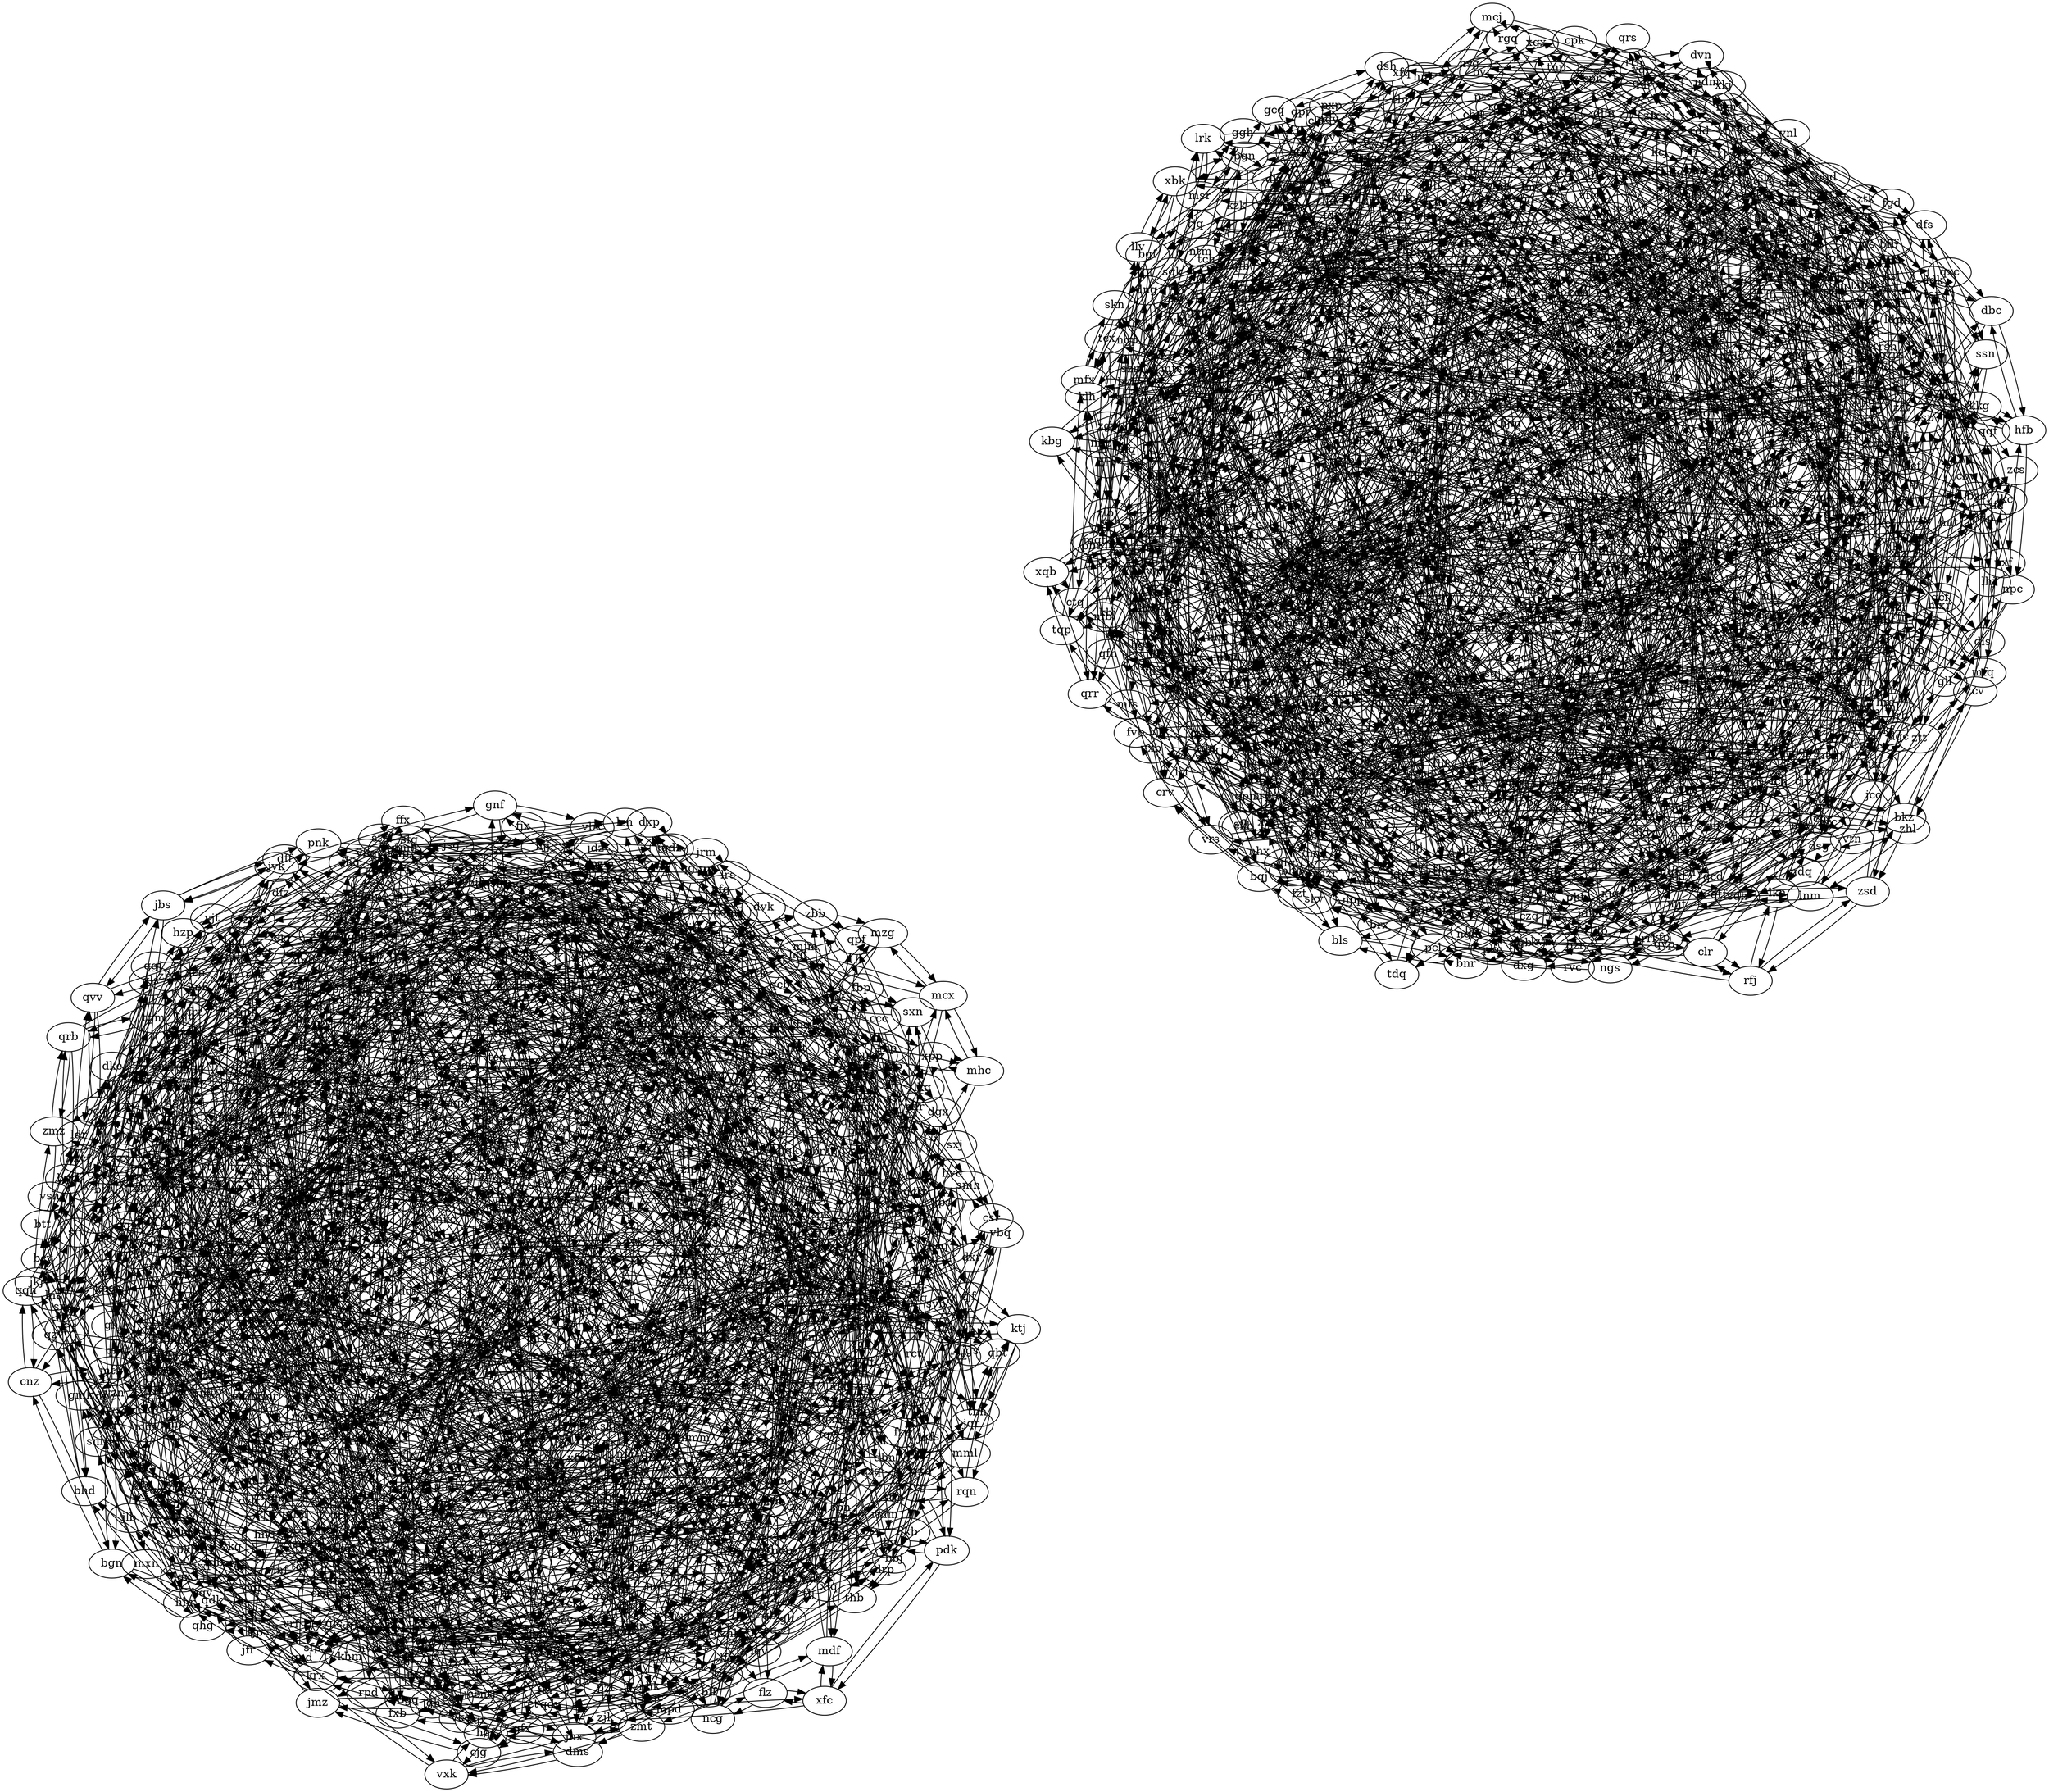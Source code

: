 digraph {layout=neato;edge[len=2]
pzt->zfx; pzt->qdv; pzt->dst; pzt->lxx;
zfx->pzt; zfx->bkq; zfx->rps; zfx->prd;
qdv->pzt; qdv->jsr; qdv->kxz; qdv->cjg; qdv->pns;
tzg->bqj; tzg->klh; tzg->rgt; tzg->gxt;
bqj->tzg; bqj->fzt; bqj->crv; bqj->jdh;
fcj->znv; fcj->sjk; fcj->pqc; fcj->zcr;
znv->fcj; znv->nrp; znv->mhx; znv->bqk;
sjk->fcj; sjk->dqb; sjk->dhl; sjk->mfz; sjk->kbp; sjk->klq;
pqc->fcj; pqc->rpz; pqc->ldj; pqc->zlr; pqc->kxb; pqc->mfs;
zcr->fcj; zcr->vhq; zcr->cfc; zcr->qtf;
jrm->qpf; jrm->lrs; jrm->xgm; jrm->zqp; jrm->hjj;
qpf->jrm; qpf->trv; qpf->gnl; qpf->lkg;
lrs->jrm; lrs->fpm; lrs->rvh; lrs->rdz;
xgm->jrm; xgm->xlj; xgm->hsp; xgm->tpk;
dxx->lrz; dxx->xvc; dxx->pcs; dxx->qqs;
lrz->dxx; lrz->rpz; lrz->csn; lrz->xmh; lrz->dxl;
xvc->dxx; xvc->pxk; xvc->vvq; xvc->pdg;
pcs->dxx; pcs->fdx; pcs->tcx; pcs->sdc; pcs->npr; pcs->hjl;
zbt->vpp; zbt->khl; zbt->hnc; zbt->tch;
vpp->zbt; vpp->hsr; vpp->tkx; vpp->crx; vpp->pfc;
khl->zbt; khl->fdl; khl->fbd; khl->pnj;
hnc->zbt; hnc->ftt; hnc->kqq; hnc->hgv;
pjt->jbr; pjt->npp; pjt->grv; pjt->prx;
jbr->pjt; jbr->ksq; jbr->sps; jbr->xvk; jbr->vpf;
trv->qpf; trv->dhp; trv->fnv; trv->csr;
gnl->qpf; gnl->crm; gnl->tjz; gnl->gcl; gnl->qmx;
jjd->pnj; jjd->lfr; jjd->sdv; jjd->slr;
pnj->jjd; pnj->pcc; pnj->khl; pnj->mbf; pnj->bzp; pnj->nnt; pnj->trs;
lfr->jjd; lfr->xnl; lfr->lmq; lfr->rrl;
sdv->jjd; sdv->ksq; sdv->svl; sdv->nqf; sdv->lnx; sdv->ztf;
xrt->lkc; xrt->qfj; xrt->bmx; xrt->rtt;
lkc->xrt; lkc->ldp; lkc->pxf; lkc->qqf;
qfj->xrt; qfj->pmf; qfj->xkt; qfj->mpq;
bmx->xrt; bmx->qjv; bmx->lhx; bmx->htm; bmx->khg; bmx->xfl;
rtt->xrt; rtt->xrf; rtt->ddn; rtt->csb;
vvl->mkq; vvl->ktn; vvl->vbk; vvl->lfb;
mkq->vvl; mkq->hls; mkq->dvk; mkq->qmn;
cdn->kkz; cdn->fdl; cdn->hsr; cdn->dql;
kkz->cdn; kkz->nnd; kkz->vjn; kkz->njz; kkz->cqq;
fdl->cdn; fdl->khl; fdl->xsn; fdl->sgz; fdl->ffr;
hsr->cdn; hsr->bqh; hsr->vpp; hsr->fkq; hsr->fxk; hsr->vzj;
sgq->xqd; sgq->rgv; sgq->kdl; sgq->hnn;
xqd->sgq; xqd->jjr; xqd->zvc; xqd->zbk; xqd->nxh;
htv->qcb; htv->vgz; htv->jdz; htv->fqd; htv->llm; htv->jsf;
qcb->htv; qcb->xpp; qcb->rbg; qcb->nfq;
vgz->htv; vgz->crm; vgz->mgs; vgz->vkf;
jdz->htv; jdz->jbk; jdz->bgj; jdz->xgh;
fqd->htv; fqd->mtm; fqd->czp; fqd->qmn;
llm->htv; llm->ckj; llm->mzb; llm->mzj;
mkp->kmj; mkp->ktt; mkp->dbg; mkp->brr; mkp->vtg; mkp->fbv;
kmj->mkp; kmj->zqp; kmj->czl; kmj->mpp;
ktt->mkp; ktt->kbb; ktt->mnx; ktt->qfd; ktt->bjh;
dbg->mkp; dbg->dfm; dbg->fdv; dbg->dfz;
txd->hrf; txd->bcf; txd->lpr; txd->clp; txd->mhx;
hrf->txd; hrf->lfc; hrf->mxh; hrf->fvf; hrf->sns; hrf->gsx;
bcf->txd; bcf->tzl; bcf->hfb; bcf->csb; bcf->ztf;
lpr->txd; lpr->dzx; lpr->cqq; lpr->dls;
scv->jmj; scv->jdf; scv->glc; scv->jnx;
jmj->scv; jmj->fcr; jmj->lqs; jmj->rsm; jmj->sml; jmj->ggj; jmj->gfb;
jdf->scv; jdf->tjz; jdf->cdp; jdf->bjh;
glc->scv; glc->tct; glc->jfr; glc->tjp; glc->gqj; glc->pmq;
kpx->xmd; kpx->jqh; kpx->gpr; kpx->xzj; kpx->zlp;
xmd->kpx; xmd->nlz; xmd->lff; xmd->ccr;
jqh->kpx; jqh->lmg; jqh->pjd; jqh->mgx; jqh->bgj;
zhj->qbq; zhj->sqr; zhj->rqr; zhj->tvg; zhj->tjs; zhj->cnz;
qbq->zhj; qbq->jnh; qbq->vpj; qbq->xmz;
sqr->zhj; sqr->vtb; sqr->cpf; sqr->xxq;
rqr->zhj; rqr->vhg; rqr->vdz; rqr->zln;
tvg->zhj; tvg->vzn; tvg->svf; tvg->ttt; tvg->sdl;
tjs->zhj; tjs->zbg; tjs->ffd; tjs->cvp; tjs->jms;
cnz->zhj; cnz->bgn; cnz->qqh; cnz->mtb;
vtf->slb; vtf->gxt; vtf->mrg; vtf->dgn;
slb->vtf; slb->lrt; slb->jcg; slb->rkb; slb->scq;
gxt->vtf; gxt->xsm; gxt->srb; gxt->xvp; gxt->tzg;
mrg->vtf; mrg->nhx; mrg->qhr; mrg->vds; mrg->vnr;
bkc->gmk; bkc->rmk; bkc->mgq; bkc->pnm;
gmk->bkc; gmk->ldr; gmk->mxn; gmk->fhj; gmk->qpd;
rmk->bkc; rmk->xnk; rmk->mgx; rmk->tsf;
jrj->xpg; jrj->rsz; jrj->qnp; jrj->sln; jrj->qmv;
xpg->jrj; xpg->ggq; xpg->jsg; xpg->zdf;
rsz->jrj; rsz->fdz; rsz->pcp; rsz->zxl;
qnp->jrj; qnp->bbm; qnp->mmm; qnp->dgq;
sln->jrj; sln->xvx; sln->tzs; sln->ldr;
nbf->vcz; nbf->tbn; nbf->nfb; nbf->rpz; nbf->ntd;
vcz->nbf; vcz->rfm; vcz->hgv; vcz->jjf;
tbn->nbf; tbn->kgh; tbn->lmj; tbn->jdh;
nfb->nbf; nfb->ckb; nfb->pxj; nfb->rfl;
xfz->jgh; xfz->dkp; xfz->mkc; xfz->snx;
jgh->xfz; jgh->jmz; jgh->lpp; jgh->fhr;
dkp->xfz; dkp->cvg; dkp->qqt; dkp->fnv; dkp->zln;
mkc->xfz; mkc->dmx; mkc->kns; mkc->ffd;
bqh->hsr; bqh->xdl; bqh->pnv; bqh->zgz;
fkq->hsr; fkq->fxd; fkq->kjk; fkq->tgc;
dbc->hfb; dbc->ksl; dbc->fgs; dbc->fgd;
hfb->dbc; hfb->bcf; hfb->kkg; hfb->npc;
ksl->dbc; ksl->vnl; ksl->sfn; ksl->drq;
fgs->dbc; fgs->htr; fgs->vtx; fgs->bzz; fgs->zcg;
qls->pgg; qls->jkj; qls->vgc; qls->bpg;
pgg->qls; pgg->rgl; pgg->nqp; pgg->sls;
kvn->hfp; kvn->jfr; kvn->vrj; kvn->vqr;
hfp->kvn; hfp->fqb; hfp->xlj; hfp->qlc; hfp->jzz;
fcr->vzx; fcr->lfl; fcr->jmj; fcr->pmn; fcr->spt; fcr->sjl; fcr->lgg;
vzx->fcr; vzx->rnq; vzx->kmx; vzx->brs;
lfl->fcr; lfl->jqd; lfl->kfl; lfl->ssq;
pmn->fcr; pmn->htk; pmn->jlt; pmn->vqr;
spt->fcr; spt->znb; spt->qcx; spt->vts;
sjl->fcr; sjl->kgf; sjl->tct; sjl->rsm;
lgg->fcr; lgg->dbn; lgg->ltv; lgg->bnm;
kpq->jkj; kpq->sjz; kpq->dkc; kpq->zhq;
jkj->kpq; jkj->zmz; jkj->qls; jkj->bqv;
sjz->kpq; sjz->rxv; sjz->kcp; sjz->xpf; sjz->xck; sjz->mpp; sjz->ddr; sjz->dcm; sjz->brr; sjz->vsx;
dkc->kpq; dkc->xrm; dkc->lxz; dkc->zvv;
zhq->kpq; zhq->nsg; zhq->mtm; zhq->vft;
dst->ftf; dst->thj; dst->smm; dst->ltr; dst->dkb; dst->pzt;
ftf->dst; ftf->dhr; ftf->pvl; ftf->zpr;
thj->dst; thj->mpp; thj->nvd; thj->mxc;
smm->dst; smm->crm; smm->gnt; smm->rnj;
ltr->dst; ltr->xbq; ltr->tkg; ltr->qbf; ltr->fbh;
dkb->dst; dkb->fzq; dkb->jhh; dkb->thb;
fgv->tzz; fgv->prd; fgv->hcq; fgv->dkr;
tzz->fgv; tzz->ftz; tzz->csr; tzz->zpk;
prd->fgv; prd->klc; prd->zfx; prd->ltv; prd->mjg; prd->jsx; prd->gbr;
hcq->fgv; hcq->rsd; hcq->vft; hcq->ftz;
dkr->fgv; dkr->qrk; dkr->tcr; dkr->klr;
qcr->vqs; qcr->xcj; qcr->btz; qcr->gzc;
vqs->qcr; vqs->xsn; vqs->zcg; vqs->ssn; vqs->rrn;
fbd->khl; fbd->skn; fbd->jxr; fbd->ntp; fbd->rnk;
gsn->rlm; gsn->lqb; gsn->pzr; gsn->xcj;
rlm->gsn; rlm->jjf; rlm->rlf; rlm->ffr;
xrm->dkc; xrm->mct; xrm->hrz; xrm->fnj; xrm->xns; xrm->hpn;
sqf->mzj; sqf->tkj; sqf->ntf; sqf->brr;
mzj->sqf; mzj->mqs; mzj->ntz; mzj->llm; mzj->tvk; mzj->mmm;
tkj->sqf; tkj->plr; tkj->fhq; tkj->zdf; tkj->bpg;
ntf->sqf; ntf->pkl; ntf->bgn; ntf->lrn;
fpt->tmn; fpt->dmp; fpt->bls; fpt->rcj;
tmn->fpt; tmn->kqq; tmn->rxd; tmn->xql; tmn->xtk;
dmp->fpt; dmp->vzf; dmp->bss; dmp->jqg;
bls->fpt; bls->crv; bls->xlf; bls->bnr;
kst->cqt; kst->pmr; kst->nrt; kst->dgn;
cqt->kst; cqt->rnk; cqt->ktm; cqt->xjn; cqt->xgt; cqt->hvk; cqt->fsq;
pmr->kst; pmr->kgh; pmr->hjs; pmr->pxj;
lbb->gnd; lbb->jtz; lbb->dpm; lbb->cmq; lbb->cgr; lbb->fqv;
gnd->lbb; gnd->vln; gnd->vpj; gnd->zkq;
jtz->lbb; jtz->ggj; jtz->jlt; jtz->rmn;
dpm->lbb; dpm->dbr; dpm->jbh; dpm->zhh;
cmq->lbb; cmq->gch; cmq->gfx; cmq->czl; cmq->pns;
cgr->lbb; cgr->nsv; cgr->mxn; cgr->mpp;
rxv->sjz; rxv->ztb; rxv->sls; rxv->kmd; rxv->ldv;
kcp->sjz; kcp->pkf; kcp->khj; kcp->txt; kcp->nnx; kcp->pkl; kcp->ktp;
xpf->sjz; xpf->jsn; xpf->xhf; xpf->vzn;
xck->sjz; xck->tsq; xck->rsm; xck->kxm;
mpp->sjz; mpp->kmj; mpp->thj; mpp->gqh; mpp->cgr;
ddr->sjz; ddr->jmn; ddr->qqj; ddr->lsl;
dcm->sjz; dcm->srv; dcm->xkl; dcm->xgh;
scs->kkg; scs->gxz; scs->zcf; scs->fvk; scs->ztt;
kkg->scs; kkg->ddk; kkg->hlv; kkg->hfb;
gxz->scs; gxz->vgk; gxz->fsb; gxz->rdx; gxz->bts;
mdq->sdh; mdq->ldj; mdq->dsg; mdq->lvq;
sdh->mdq; sdh->zsd; sdh->hlx; sdh->chc;
ldj->mdq; ldj->pqm; ldj->zqk; ldj->pqc;
dsg->mdq; dsg->qgg; dsg->vhq; dsg->rvc; dsg->zhl;
ppm->mjg; ppm->kmd; ppm->xbq; ppm->mbd;
mjg->ppm; mjg->ftj; mjg->bnd; mjg->prd;
kmd->ppm; kmd->nhk; kmd->vdn; kmd->dms; kmd->rxv; kmd->dbr;
qbl->cmh; qbl->vdz; qbl->qsv; qbl->qgn;
cmh->qbl; cmh->spq; cmh->cbh; cmh->lvz; cmh->rct;
vdz->qbl; vdz->jlt; vdz->rqr; vdz->lrn;
svb->jqr; svb->jsx; svb->cnc; svb->zgt;
jqr->svb; jqr->qbt; jqr->hvd; jqr->ssf;
jsx->svb; jsx->mpg; jsx->gpr; jsx->smh; jsx->prd; jsx->vrn;
bfb->fml; bfb->bln; bfb->xkj; bfb->jqt;
fml->bfb; fml->hrs; fml->dtp; fml->lmj;
bln->bfb; bln->nrm; bln->mzp; bln->znt;
xkj->bfb; xkj->dhn; xkj->mcj; xkj->ffj;
jnh->qbq; jnh->vfd; jnh->kqh; jnh->xvx;
vfd->jnh; vfd->tdb; vfd->dpc; vfd->gsl;
kqh->jnh; kqh->zrz; kqh->vbx; kqh->fcq;
fqz->ctq; fqz->fqc; fqz->zfb; fqz->vhp;
ctq->fqz; ctq->knb; ctq->xqb; ctq->mfx;
fqc->fqz; fqc->jzk; fqc->vcr; fqc->mzq;
zfb->fqz; zfb->rll; zfb->jzq; zfb->vjn; zfb->ntm; zfb->scx;
ndl->xmk; ndl->njr; ndl->tgc; ndl->qtr; ndl->pms;
xmk->ndl; xmk->bzk; xmk->jfb; xmk->msr;
njr->ndl; njr->xfl; njr->ndj; njr->dfq; njr->fzv; njr->zqk; njr->tsp;
zzx->nnf; zzx->qqh; zzx->tgm; zzx->kzh; zzx->kmr;
nnf->zzx; nnf->vmp; nnf->czp; nnf->fnj;
qqh->zzx; qqh->hhd; qqh->qqm; qqh->cnz;
tgm->zzx; tgm->vjt; tgm->fmc; tgm->kzh; tgm->qrb;
kzh->zzx; kzh->tgm; kzh->jsn; kzh->blx; kzh->zbk;
kmr->zzx; kmr->mhm; kmr->xbq; kmr->qpd;
svm->rpb; svm->fpg; svm->pkc; svm->grk;
rpb->svm; rpb->tpb; rpb->vcf; rpb->bqk;
fpg->svm; fpg->scj; fpg->ddn; fpg->nrp; fpg->kss;
pkc->svm; pkc->vrt; pkc->pzr; pkc->dcd;
grk->svm; grk->npq; grk->jrk; grk->vlc; grk->crc;
crm->smm; crm->dlg; crm->gnl; crm->vgz; crm->vnp;
dlg->crm; dlg->qgn; dlg->cdp; dlg->pmt;
vnp->crm; vnp->fdp; vnp->bjg; vnp->gql; vnp->hjj; vnp->skz;
qkf->jtr; qkf->cvv; qkf->ghs; qkf->khg; qkf->ntd;
jtr->qkf; jtr->vrx; jtr->szm; jtr->tcp; jtr->bcl;
cvv->qkf; cvv->kjk; cvv->lrk; cvv->gfj; cvv->hsg;
ghs->qkf; ghs->xzx; ghs->ccj; ghs->cqq;
khg->qkf; khg->bmx; khg->svr; khg->vbg; khg->hgn; khg->sjp;
ntd->qkf; ntd->nbf; ntd->cts; ntd->clp;
rll->cbx; rll->vgt; rll->zfb; rll->gcf;
cbx->rll; cbx->xsm; cbx->vfk; cbx->lnq; cbx->bps;
vgt->rll; vgt->rsj; vgt->tjb; vgt->hgf; vgt->ldb;
znb->spt; znb->rsd; znb->kmx; znb->jcb;
ckr->bfd; ckr->xxq; ckr->zkm; ckr->nhk; ckr->nvl;
bfd->ckr; bfd->tkr; bfd->ktp; bfd->vxr;
xxq->ckr; xxq->ccs; xxq->sqr; xxq->rct; xxq->ckc;
zkm->ckr; zkm->rgz; zkm->vbk; zkm->mbd;
nnd->kkz; nnd->msm; nnd->tdz; nnd->gxk; nnd->gxh;
msm->nnd; msm->pqm; msm->szm; msm->fvb;
tdz->nnd; tdz->vcq; tdz->cpk; tdz->znt; tdz->kzk;
gxk->nnd; gxk->dxg; gxk->phb; gxk->pht;
pmc->xkf; pmc->tnr; pmc->pbq; pmc->qdh;
xkf->pmc; xkf->mgq; xkf->vft; xkf->blx; xkf->htk; xkf->hss;
tnr->pmc; tnr->qvx; tnr->qdt; tnr->vtg; tnr->blr; tnr->rxl;
pbq->pmc; pbq->qtk; pbq->mvr; pbq->bct;
pxf->tsp; pxf->zcv; pxf->htr; pxf->lkc;
tsp->pxf; tsp->cjr; tsp->njr; tsp->njj;
zcv->pxf; zcv->bkz; zcv->ztt; zcv->bqk;
fxh->rxl; fxh->sxn; fxh->zbb; fxh->rmc;
rxl->fxh; rxl->tsq; rxl->skp; rxl->vlk; rxl->tnr; rxl->xhc;
sxn->fxh; sxn->cdr; sxn->vbq; sxn->dpt;
zbb->fxh; zbb->qxm; zbb->fbp; zbb->mzg; zbb->ghp;
rmc->fxh; rmc->qgn; rmc->mgx; rmc->zvv; rmc->hmc;
mqs->mzj; mqs->vkc; mqs->pnm; mqs->pzp;
vkc->mqs; vkc->nlz; vkc->nvl; vkc->gfx;
jkl->xrl; jkl->vln; jkl->zpf; jkl->lvg;
xrl->jkl; xrl->xpp; xrl->lqs; xrl->gql;
vln->jkl; vln->gnd; vln->xxg; vln->jms; vln->jlb;
zpf->jkl; zpf->gbh; zpf->zvv; zpf->vmp; zpf->lzm;
lvg->jkl; lvg->pdk; lvg->mml; lvg->mff;
tkx->zgz; tkx->vpp; tkx->knn; tkx->mzc;
zgz->tkx; zgz->sps; zgz->rxm; zgz->bqh;
knn->tkx; knn->btg; knn->pxx; knn->dzx;
mzc->tkx; mzc->xsj; mzc->fjb; mzc->psb; mzc->nfp; mzc->ljn;
bml->qcm; bml->tcq; bml->lvz; bml->lqs; bml->dpx;
qcm->bml; qcm->mcx; qcm->jlg; qcm->kps;
tcq->bml; tcq->hgk; tcq->ndz; tcq->qtk; tcq->jsn;
lvz->bml; lvz->bxg; lvz->khj; lvz->cmh;
lqs->bml; lqs->jmj; lqs->bll; lqs->xrl;
cfn->pjd; cfn->tsq; cfn->lns; cfn->plz;
pjd->cfn; pjd->bff; pjd->jqh; pjd->mpd;
pcc->pnj; pcc->kcb; pcc->smr; pcc->jhb; pcc->tzb;
mbf->pnj; mbf->csn; mbf->mfq; mbf->lrb;
bzp->pnj; bzp->xhh; bzp->xgl; bzp->kzz; bzp->fqm; bzp->vcf;
fsm->snd; fsm->gmr; fsm->mqf; fsm->nrg;
snd->fsm; snd->jjf; snd->gjq; snd->pzg; snd->pbc;
gmr->fsm; gmr->scx; gmr->hsg; gmr->ffr;
mqf->fsm; mqf->pmf; mqf->npr; mqf->qrr;
nrg->fsm; nrg->nzz; nrg->fpl; nrg->bzz;
ftt->hnc; ftt->qrr; ftt->qfb; ftt->smr;
qrr->ftt; qrr->mqf; qrr->xqb; qrr->trg;
qfb->ftt; qfb->qpr; qfb->ntm; qfb->dng; qfb->dbj; qfb->blz; qfb->dsh;
smr->ftt; smr->rcs; smr->pcc; smr->kgh; smr->kmm;
dhr->dpc; dhr->kjx; dhr->jlg; dhr->ftf; dhr->hpn;
dpc->dhr; dpc->vfd; dpc->btt; dpc->cvh;
mns->gbd; mns->tqh; mns->xnk; mns->rsr;
gbd->mns; gbd->rgl; gbd->lxs; gbd->rcn;
tqh->mns; tqh->qzv; tqh->fpm; tqh->vkf;
cdr->xvj; cdr->sxn; cdr->kcq; cdr->vgf;
xvj->cdr; xvj->mgq; xvj->qvl; xvj->vgc;
kcq->cdr; kcq->smh; kcq->rnp; kcq->nfc;
cfc->zbh; cfc->pxs; cfc->zcr; cfc->mpc; cfc->qvp; cfc->fhk;
zbh->cfc; zbh->sdc; zbh->prx; zbh->hlv; zbh->lvn;
tlt->qxd; tlt->xxg; tlt->xlq; tlt->jnx;
qxd->tlt; qxd->gjf; qxd->rct; qxd->pbl;
xxg->tlt; xxg->bjc; xxg->vtd; xxg->vln; xxg->cpf; xxg->tdb;
xlq->tlt; xlq->rqn; xlq->drp; xlq->hvs; xlq->rmn;
jnx->tlt; jnx->rpd; jnx->scv; jnx->tkr;
kkx->ltv; kkx->npb; kkx->kxm; kkx->qmv;
ltv->kkx; ltv->lgg; ltv->zvc; ltv->prd; ltv->gfx;
jqq->pzv; jqq->bkv; jqq->jlk; jqq->hbl;
pzv->jqq; pzv->qrs; pzv->njj; pzv->vcr;
bkv->jqq; bkv->ddn; bkv->qhr; bkv->vfp;
jlk->jqq; jlk->xgv; jlk->scm; jlk->pdp;
brr->sqf; brr->mrn; brr->mkp; brr->hmc; brr->sjz;
mrn->brr; mrn->lns; mrn->kbb; mrn->mbj; mrn->rhc;
hmc->brr; hmc->hkk; hmc->rnp; hmc->rmc;
qgg->srn; qgg->lvp; qgg->dsg; qgg->gzc;
srn->qgg; srn->xzx; srn->gjp; srn->xtg; srn->hdg; srn->kqq; srn->jln;
lvp->qgg; lvp->mxl; lvp->gnz; lvp->hcj;
rpd->jnx; rpd->mgq; rpd->jfr; rpd->jcb;
cjc->xlh; cjc->stk; cjc->fdp; cjc->snx; cjc->gjf;
xlh->cjc; xlh->dxr; xlh->lqh; xlh->zrz; xlh->hbh;
stk->cjc; stk->jqj; stk->hpp; stk->nkh; stk->hvs;
fdp->cjc; fdp->dmx; fdp->mjm; fdp->vnp;
ktb->rjx; ktb->qdh; ktb->szh; ktb->sfq;
rjx->ktb; rjx->hls; rjx->qkk; rjx->djv; rjx->hpp;
qdh->ktb; qdh->svc; qdh->ztz; qdh->chl; qdh->pmc; qdh->mzh;
szh->ktb; szh->nsv; szh->shh; szh->dkv; szh->ttz;
sfq->ktb; sfq->jjl; sfq->hzp; sfq->qgj; sfq->hjj;
jzq->zfb; jzq->pjf; jzq->pcm; jzq->gkd;
fdz->dfp; fdz->rsz; fdz->fdv; fdz->gbh;
dfp->fdz; dfp->tzs; dfp->bkq; dfp->dxp;
phl->djf; phl->gql; phl->nsv; phl->pns;
djf->phl; djf->szb; djf->zpk; djf->ckj;
gql->phl; gql->rlk; gql->nvl; gql->vnp; gql->xrl; gql->drk; gql->rnj;
dxg->gxk; dxg->skv; dxg->tgg; dxg->qvp;
skv->dxg; skv->ljh; skv->hvk; skv->vzj;
qcx->pfp; qcx->kmx; qcx->spt; qcx->ghp; qcx->zzv;
pfp->qcx; pfp->spq; pfp->dtk; pfp->jlj;
kmx->qcx; kmx->znb; kmx->pgj; kmx->lkg; kmx->zdg; kmx->vzx;
ghp->qcx; ghp->qvl; ghp->jsg; ghp->jjc; ghp->zbb;
hhd->qzv; hhd->qqh; hhd->vmf; hhd->btv; hhd->zxc;
qzv->hhd; qzv->sjh; qzv->htk; qzv->tqh;
xsm->gxt; xsm->hkb; xsm->xtk; xsm->cbx; xsm->nhf;
hkb->xsm; hkb->lqb; hkb->klh; hkb->gkd; hkb->qtc;
xtk->xsm; xtk->lmp; xtk->tmn; xtk->kss;
lkn->fnl; lkn->htd; lkn->mjt; lkn->kvm; lkn->rfj;
fnl->lkn; fnl->qcl; fnl->thc; fnl->cjr;
htd->lkn; htd->vzh; htd->sdf; htd->mvb;
mjt->lkn; mjt->gcp; mjt->grv; mjt->nbv;
kvm->lkn; kvm->rcg; kvm->rfj; kvm->trg;
xpk->gtl; xpk->pxx; xpk->gmh; xpk->jbd; xpk->gzc;
gtl->xpk; gtl->kzz; gtl->gzm; gtl->zrc;
pxx->xpk; pxx->knn; pxx->xmh; pxx->lpt; pxx->gvd;
gmh->xpk; gmh->rdr; gmh->phb; gmh->jrf;
kxz->gmz; kxz->mmm; kxz->hpk; kxz->qdv;
gmz->kxz; gmz->bmv; gmz->fgx; gmz->vts;
mmm->kxz; mmm->dfm; mmm->zzv; mmm->nnn; mmm->mzj; mmm->kdl; mmm->qnp;
hpk->kxz; hpk->pkf; hpk->bnd; hpk->ldv;
ksq->jbr; ksq->sdv; ksq->hpt; ksq->sfl;
hpt->ksq; hpt->tzp; hpt->dtm; hpt->vgq; hpt->lmj; hpt->glv; hpt->kgm;
sfl->ksq; sfl->jxr; sfl->fsq; sfl->kfp;
mcx->mzg; mcx->qcm; mcx->mhc; mcx->hgt;
mzg->mcx; mzg->dpt; mzg->fmt; mzg->zbb;
mhc->mcx; mhc->xpp; mhc->gck; mhc->rmb;
hgt->mcx; hgt->vsx; hgt->lmv; hgt->qxm;
pdk->lvg; pdk->xfc; pdk->jkv; pdk->nfj;
xfc->pdk; xfc->mdf; xfc->flz; xfc->zjk;
jkv->pdk; jkv->ckj; jkv->vgf; jkv->ssf;
nfj->pdk; nfj->jqj; nfj->qfk; nfj->ktj;
nhk->kmd; nhk->zgh; nhk->ckr; nhk->jlg;
zgh->nhk; zgh->lqf; zgh->bff; zgh->nnn;
nnt->qxc; nnt->pnj; nnt->bdp; nnt->sqz;
qxc->nnt; qxc->tsr; qxc->mpt; qxc->xmb;
bdp->nnt; bdp->str; bdp->zcs; bdp->btz;
sqz->nnt; sqz->lmq; sqz->lmj; sqz->zqk; sqz->mzn;
qfq->npp; qfq->vnr; qfq->fsq; qfq->kgh;
npp->qfq; npp->jqs; npp->pjt; npp->bhh; npp->gpm; npp->brx;
vnr->qfq; vnr->fxd; vnr->mrg; vnr->bsp;
fsq->qfq; fsq->cqt; fsq->krp; fsq->sfl; fsq->kgm;
kgh->qfq; kgh->smr; kgh->tbn; kgh->pmr; kgh->vfk;
ggq->xpg; ggq->qlc; ggq->nnx; ggq->qjq;
qlc->ggq; qlc->rgl; qlc->btt; qlc->shh; qlc->hfp;
nnx->ggq; nnx->kcp; nnx->lfp; nnx->hnq;
qjq->ggq; qjq->rmp; qjq->ckc; qjq->hlm;
nrm->rzv; nrm->bln; nrm->nrt; nrm->vqm; nrm->mhx;
rzv->nrm; rzv->zpc; rzv->cvn; rzv->skn;
krc->xsz; krc->znt; krc->dvn; krc->xmb;
xsz->krc; xsz->rcs; xsz->cjx; xsz->pjx; xsz->dls;
znt->krc; znt->bln; znt->rsh; znt->tdz; znt->tcn;
llv->vkm; llv->xfq; llv->xbk; llv->xvk;
vkm->llv; vkm->xgt; vkm->pxp; vkm->gdv; vkm->vzf;
xfq->llv; xfq->fdx; xfq->dfr; xfq->rrn;
xbk->llv; xbk->svr; xbk->ngp; xbk->pgn;
xvk->llv; xvk->svl; xvk->jbr; xvk->mzz;
vjt->tgm; vjt->rbk; vjt->svf; vjt->hjb;
fmc->tgm; fmc->hcp; fmc->gdz; fmc->ttd; fmc->ndz; fmc->vsx;
bxg->jlv; bxg->lvz; bxg->pmt; bxg->ksb; bxg->lqv;
jlv->bxg; jlv->svg; jlv->hqj; jlv->fqj;
vld->xgt; vld->qng; vld->xkv; vld->crc;
xgt->vld; xgt->vkm; xgt->jzk; xgt->cqt; xgt->vvv;
tzp->hpt; tzp->rkb; tzp->nfg; tzp->gsb;
dtm->hpt; dtm->str; dtm->rcs; dtm->rdx;
vgq->hpt; vgq->pbt; vgq->sbj; vgq->njk; vgq->kss;
lmj->hpt; lmj->fml; lmj->sqz; lmj->tbn;
glv->hpt; glv->jqt; glv->nnc; glv->bzc;
qvx->tnr; qvx->czl; qvx->snh; qvx->jmb;
czl->qvx; czl->qdk; czl->cmq; czl->kmj; czl->hvs;
snh->qvx; snh->tdb; snh->vzn; snh->nrf; snh->mxn;
jmb->qvx; jmb->htk; jmb->vtb; jmb->jgb;
qtf->dsj; qtf->vtn; qtf->zcr; qtf->vjf;
dsj->qtf; dsj->mts; dsj->pxj; dsj->kfp;
vtn->qtf; vtn->cjx; vtn->xjn; vtn->mfq;
zdp->ffr; zdp->cbq; zdp->tcp; zdp->dql; zdp->cmz;
ffr->zdp; ffr->lhs; ffr->rjg; ffr->gmr; ffr->rlm; ffr->fdl;
cbq->zdp; cbq->ntp; cbq->dgh; cbq->qng; cbq->rjf;
tcp->zdp; tcp->hhq; tcp->kbg; tcp->jtr;
lxx->qkp; lxx->pzt; lxx->plr; lxx->tvk;
qkp->lxx; qkp->vtd; qkp->fbh; qkp->rxq;
plr->lxx; plr->jpm; plr->mrc; plr->pzd; plr->tkj; plr->vbk;
sdc->spr; sdc->zbh; sdc->fzt; sdc->pcs; sdc->mvn;
spr->sdc; spr->sfn; spr->zpc; spr->vvn;
bkq->zfx; bkq->knp; bkq->qrk; bkq->dfp;
knp->bkq; knp->tmd; knp->cnt; knp->pmq;
dhn->xkj; dhn->hjr; dhn->rnh; dhn->mzp;
hjr->dhn; hjr->gbq; hjr->mbx; hjr->cbk;
rnh->dhn; rnh->kzx; rnh->lxk; rnh->zdx; rnh->lkv;
jbx->nnm; jbx->vgk; jbx->llk; jbx->rxd;
nnm->jbx; nnm->vzh; nnm->fcf; nnm->xzt;
vgk->jbx; vgk->phb; vgk->cts; vgk->gdg; vgk->gxz;
kqk->xvx; kqk->mhm; kqk->ffv; kqk->qsv;
xvx->kqk; xvx->mbj; xvx->zbg; xvx->pgj; xvx->sln; xvx->jnh;
mhm->kqk; mhm->rpp; mhm->mpg; mhm->nzk; mhm->kmr;
ffv->kqk; ffv->lvj; ffv->kvk; ffv->mvr; ffv->zbk; ffv->nfq;
lrt->slb; lrt->hld; lrt->blz; lrt->nqf; lrt->dfr;
jcg->slb; jcg->slr; jcg->lgv; jcg->zzt; jcg->dfx; jcg->ppt;
rkb->slb; rkb->tzp; rkb->xmh; rkb->glj; rkb->clp; rkb->fvf;
lvj->ffv; lvj->ntl; lvj->stz; lvj->cnt; lvj->kqf;
ntl->lvj; ntl->cvh; ntl->vtd; ntl->ksb;
stz->lvj; stz->mzf; stz->ffx; stz->hjb;
mpt->ztk; mpt->vqf; mpt->rsj; mpt->mzq; mpt->qxc; mpt->ghn;
ztk->mpt; ztk->kgv; ztk->kzx; ztk->rph;
jdg->mzp; jdg->fcf; jdg->jxv; jdg->pxp;
mzp->jdg; mzp->bln; mzp->dhn; mzp->bvj; mzp->xgl;
fcf->jdg; fcf->gcp; fcf->nnm; fcf->ntp;
jxv->jdg; jxv->bps; jxv->pdh; jxv->vvq; jxv->thl;
pxp->jdg; pxp->vkm; pxp->jdj; pxp->cbl;
slr->jjd; slr->svr; slr->jcg; slr->rfx;
svr->slr; svr->sps; svr->xbk; svr->khg; svr->dfr;
mdj->qrk; mdj->vck; mdj->jzx; mdj->fqb;
qrk->mdj; qrk->rgl; qrk->dkr; qrk->bkq;
vck->mdj; vck->pvk; vck->dqc; vck->hlm;
jzx->mdj; jzx->zzv; jzx->lss; jzx->tvj; jzx->cjg; jzx->prb;
fqb->mdj; fqb->dpf; fqb->tmd; fqb->hfp; fqb->gvx; fqb->cnf;
nqp->hkk; nqp->szb; nqp->pgg; nqp->dmh;
hkk->nqp; hkk->jbk; hkk->xkl; hkk->hmc; hkk->nrf;
szb->nqp; szb->djf; szb->rkv; szb->fbv; szb->pgj;
mlh->fhq; mlh->bgj; mlh->vbk; mlh->dfz;
fhq->mlh; fhq->qsv; fhq->scn; fhq->tkj;
thc->pqm; thc->rsh; thc->fnl; thc->cbk;
pqm->thc; pqm->tqm; pqm->ldj; pqm->nzz; pqm->msm; pqm->mnr;
rsh->thc; rsh->npq; rsh->znt; rsh->qtj;
nrt->nrm; nrt->btg; nrt->qhr; nrt->mpc; nrt->kst;
btg->nrt; btg->knn; btg->dgc; btg->xzt; btg->kvl; btg->mnr;
qhr->nrt; qhr->ngb; qhr->bkv; qhr->pkh; qhr->mrg;
mpc->nrt; mpc->scq; mpc->hbl; mpc->cfc;
gnt->smm; gnt->skp; gnt->qqj; gnt->dqc;
jpm->plr; jpm->klc; jpm->vgf; jpm->bbm;
qsv->fhq; qsv->pbl; qsv->kqk; qsv->fjx; qsv->qbl;
pbl->qsv; pbl->dmx; pbl->ftz; pbl->qxd;
fjx->qsv; fjx->mxk; fjx->mzf; fjx->gbh;
jlm->zdd; jlm->czn; jlm->bmr; jlm->lcx;
zdd->jlm; zdd->vcq; zdd->vtx; zdd->glm;
czn->jlm; czn->lmq; czn->njz; czn->vzj;
bmr->jlm; bmr->zxq; bmr->vgh; bmr->mts;
lcx->jlm; lcx->ddk; lcx->rdd; lcx->tnp; lcx->rgq;
sps->zgz; sps->jbr; sps->svr; sps->nhf;
str->dtm; str->bdp; str->sbk; str->fcn; str->vgn;
vkh->btx; vkh->pfg; vkh->ctf; vkh->ndt; vkh->trs;
btx->vkh; btx->ndj; btx->zrc; btx->xsb; btx->nck;
hcp->fmc; hcp->zzb; hcp->skp; hcp->vmf;
pmf->lnq; pmf->vxb; pmf->qfj; pmf->mqf;
lnq->pmf; lnq->qpr; lnq->cbx; lnq->scj;
vxb->pmf; vxb->pfg; vxb->xzx; vxb->vlc;
svl->xvk; svl->sdv; svl->hjs; svl->jtg;
mzz->xvk; mzz->gmm; mzz->pzg; mzz->jgv;
ftj->cnf; ftj->dxp; ftj->mjg; ftj->hrz;
cnf->ftj; cnf->qmn; cnf->hpp; cnf->kqs; cnf->fqb; cnf->ghg;
dxp->ftj; dxp->qvt; dxp->dfp; dxp->qdz;
hrz->ftj; hrz->czg; hrz->xrm; hrz->zvf;
jmn->ddr; jmn->sxv; jmn->mzb; jmn->nzk; jmn->lgz; jmn->dhp;
sxv->jmn; sxv->rsr; sxv->nzh; sxv->fnj;
mzb->jmn; mzb->gcn; mzb->llm; mzb->pnm; mzb->bnc; mzb->rnz; mzb->gqj;
nzk->jmn; nzk->ghg; nzk->mhm; nzk->rgz;
lgz->jmn; lgz->gjf; lgz->lqh; lgz->ldv;
dhp->jmn; dhp->gnf; dhp->trv; dhp->qdz;
bjc->xxg; bjc->jvd; bjc->mtn; bjc->mbd; bjc->gck;
snx->dbf; snx->pbm; snx->cjc; snx->xfz; snx->hlm; snx->gcn;
dbf->snx; dbf->vlk; dbf->khm; dbf->bld;
pbm->snx; pbm->kps; pbm->bkr; pbm->rsr;
hlm->snx; hlm->qjq; hlm->txt; hlm->dbr; hlm->jph; hlm->pvl; hlm->vck;
gcn->snx; gcn->mrq; gcn->mzb; gcn->brs; gcn->sfp;
kps->pbm; kps->dpt; kps->stm; kps->qcm;
bkr->pbm; bkr->ggx; bkr->txv; bkr->vgc;
rsr->pbm; rsr->sxv; rsr->kgf; rsr->lbp; rsr->mns; rsr->jzz;
jjl->sfq; jjl->drk; jjl->rgv; jjl->gcl;
drk->jjl; drk->mpg; drk->gql; drk->fmt; drk->xhc; drk->rmp;
rgv->jjl; rgv->spq; rgv->pcd; rgv->sgq;
gcl->jjl; gcl->cqm; gcl->gnl; gcl->rcn; gcl->jlj; gcl->pdq;
dmt->ktp; dmt->zcp; dmt->jgl; dmt->fcq; dmt->hzp;
ktp->dmt; ktp->gkn; ktp->bfd; ktp->kcp;
zzd->qnv; zzd->gqd; zzd->grv; zzd->cbd;
qnv->zzd; qnv->xsj; qnv->xgc; qnv->ztf;
tct->ftz; tct->glc; tct->dqc; tct->sjl; tct->zjk;
ftz->tct; ftz->hcq; ftz->tzz; ftz->pbl;
dqc->tct; dqc->vck; dqc->gnt; dqc->lqv;
ssq->jcb; ssq->vrn; ssq->lfl; ssq->ndn;
jcb->ssq; jcb->hhr; jcb->khm; jcb->znb; jcb->rpd;
dfl->qvt; dfl->zcp; dfl->mtn; dfl->kcr;
qvt->dfl; qvt->vrn; qvt->dxp; qvt->ffx;
zcp->dfl; zcp->pzd; zcp->dmt; zcp->rbk; zcp->svc;
mtn->dfl; mtn->bjc; mtn->djv; mtn->gxm;
kcr->dfl; kcr->jqj; kcr->qnx; kcr->lfp;
xsn->fdl; xsn->gqd; xsn->vqs; xsn->vqf;
gqd->xsn; gqd->zzd; gqd->rdr; gqd->tgx;
gch->sbt; gch->brs; gch->sct; gch->cmq; gch->gln;
sbt->gch; sbt->khq; sbt->nkh; sbt->tqj; sbt->ksb;
brs->gch; brs->gcn; brs->ndz; brs->vzx;
sct->gch; sct->zdk; sct->zjk; sct->hnq;
gln->gch; gln->qhg; gln->lxv; gln->cvg;
tpb->nfg; tpb->rpb; tpb->trg; tpb->bhh;
nfg->tpb; nfg->tzp; nfg->jlp; nfg->bsp; nfg->qts;
trg->tpb; trg->vzf; trg->vrh; trg->qrr; trg->kvm; trg->lmd;
bhh->tpb; bhh->npp; bhh->fvj; bhh->kvb;
zxq->bmr; zxq->ssh; zxq->gjl; zxq->sbj; zxq->mbz; zxq->zdx;
vgh->bmr; vgh->szm; vgh->nqv; vgh->bjm;
mts->bmr; mts->mjp; mts->ckl; mts->xjt; mts->dsj;
hhr->bhd; hhr->xhf; hhr->jcb; hhr->krx;
bhd->hhr; bhd->btt; bhd->vrf; bhd->sxd;
xhf->hhr; xhf->xpf; xhf->btv; xhf->bcv; xhf->svf;
krx->hhr; krx->vxf; krx->jfj; krx->dgq; krx->vft;
hls->mkq; hls->rjx; hls->rzj; hls->rxq; hls->rhc;
rzj->hls; rzj->xbq; rzj->svg; rzj->nsx;
spq->msq; spq->cmh; spq->rgv; spq->ddv; spq->pfp;
msq->spq; msq->jqd; msq->ctp; msq->tsf;
ddv->spq; ddv->vtg; ddv->jgb; ddv->rps;
vhn->hnq; vhn->sls; vhn->bnc; vhn->fdv;
hnq->vhn; hnq->mxc; hnq->nnx; hnq->rmt; hnq->sct;
sls->vhn; sls->pzp; sls->rxv; sls->pgg; sls->dpx;
bnc->vhn; bnc->djv; bnc->qzz; bnc->mzb;
fdv->vhn; fdv->lmg; fdv->fdz; fdv->dbg; fdv->skz; fdv->ffd;
fkk->gpm; fkk->rdx; fkk->kxb; fkk->ndd;
gpm->fkk; gpm->npp; gpm->zlg; gpm->kmm;
rdx->fkk; rdx->cbk; rdx->jqg; rdx->gxz; rdx->dtm;
kxb->fkk; kxb->rxm; kxb->qfv; kxb->pqc; kxb->cbn;
ndd->fkk; ndd->dcd; ndd->zmx; ndd->lrb; ndd->ztf;
lkg->qpf; lkg->xpp; lkg->kmx; lkg->vht;
xpp->lkg; xpp->xrl; xpp->mhc; xpp->qcb;
qgc->mjm; qgc->mct; qgc->gbr; qgc->nzm; qgc->vnf;
mjm->qgc; mjm->fdp; mjm->pkk; mjm->xzq;
mct->qgc; mct->xrm; mct->pnk; mct->tkg;
gbr->qgc; gbr->rgd; gbr->prd; gbr->bkn;
hhq->gjp; hhq->tmh; hhq->tcp; hhq->sgz;
gjp->hhq; gjp->lbs; gjp->zlg; gjp->hjp; gjp->srn; gjp->vhp; gjp->hzc;
tmh->hhq; tmh->qts; tmh->tdn; tmh->rnk; tmh->xjk;
sgz->hhq; sgz->hkn; sgz->mzr; sgz->fdl;
nlz->vkc; nlz->jgb; nlz->xmd; nlz->fbh; nlz->jmz; nlz->pkl;
jgb->nlz; jgb->ddv; jgb->zkn; jgb->jmb;
fbh->nlz; fbh->qkp; fbh->pcd; fbh->ltr;
fpm->lrs; fpm->tqh; fpm->kcx; fpm->npb;
ghg->nzk; ghg->kfs; ghg->gqk; ghg->cnf;
kfs->ghg; kfs->pcd; kfs->kdl; kfs->bbj;
gqk->ghg; gqk->rnq; gqk->bnm; gqk->hjb;
jqt->glv; jqt->bfb; jqt->fpl; jqt->btk; jqt->rsj;
fpl->jqt; fpl->lqb; fpl->nhg; fpl->nrg; fpl->mds;
btk->jqt; btk->vqf; btk->jhb; btk->jlp; btk->stp;
rdt->nkx; rdt->pzg; rdt->bzz; rdt->pbc;
nkx->rdt; nkx->jlp; nkx->xml; nkx->fqm;
pzg->rdt; pzg->mjp; pzg->rlj; pzg->snd; pzg->jqs; pzg->mzz; pzg->gdv;
skn->fbd; skn->mfx; skn->pgn; skn->rzv;
dpj->pjs; dpj->lvb; dpj->gkn; dpj->dvk;
pjs->dpj; pjs->slm; pjs->vtb; pjs->fgx; pjs->rgd;
gdv->vkm; gdv->vxc; gdv->rgt; gdv->pzg;
lvq->mds; lvq->mdq; lvq->lxk; lvq->xtg;
mds->lvq; mds->btz; mds->dhk; mds->fpl;
lxk->lvq; lxk->ckb; lxk->rnh; lxk->mpq;
xtg->lvq; xtg->srn; xtg->jfb; xtg->kmm;
dxl->grb; dxl->hjc; dxl->srj; dxl->lrz; dxl->bts;
grb->dxl; grb->htm; grb->lvk; grb->nzs; grb->chc;
hjc->dxl; hjc->vlc; hjc->msr; hjc->thl;
srj->dxl; srj->xsj; srj->pkh; srj->vrx;
jxr->sfl; jxr->mbz; jxr->nnc; jxr->fbd;
mbz->jxr; mbz->zxq; mbz->sbj; mbz->tdn;
nnc->jxr; nnc->lbs; nnc->jrk; nnc->glv;
qtk->pbq; qtk->kjx; qtk->tsz; qtk->tcq;
tmd->knp; tmd->fqb; tmd->nrf; tmd->gsl;
phb->vgk; phb->gmh; phb->gxk; phb->gfj; phb->sxf;
nsv->phl; nsv->rnj; nsv->szh; nsv->cgr;
rnj->nsv; rnj->cqv; rnj->zrr; rnj->gql; rnj->smm;
bnd->zdg; bnd->xlj; bnd->mjg; bnd->hpk; bnd->fbv;
zdg->bnd; zdg->kmx; zdg->rct; zdg->jgs; zdg->dgx;
xlj->bnd; xlj->hfp; xlj->xgm; xlj->bct;
fxd->xjk; fxd->dbt; fxd->fkq; fxd->vnr; fxd->dfx;
xjk->fxd; xjk->tmh; xjk->sgj; xjk->dtp; xjk->ngm;
dbt->fxd; dbt->ljn; dbt->zbn; dbt->vlp;
vzh->nnm; vzh->dfq; vzh->htd; vzh->jqg; vzh->jqs;
dfq->vzh; dfq->rlj; dfq->qrv; dfq->njr; dfq->ljn;
jqg->vzh; jqg->lpj; jqg->ffj; jqg->rdx; jqg->dmp;
ggx->ntz; ggx->bkr; ggx->fzq; ggx->zjf;
ntz->ggx; ntz->mzj; ntz->nsg; ntz->qbh; ntz->lqn; ntz->sdl;
fzq->ggx; fzq->mzd; fzq->vbq; fzq->dkb;
zjf->ggx; zjf->jqd; zjf->qxm; zjf->bbj;
xmh->rkb; xmh->pxx; xmh->bfc; xmh->lrz;
glj->rkb; glj->vtx; glj->bqk; glj->lvn;
nzh->sxv; nzh->vbq; nzh->pcd; nzh->ntq; nzh->mml;
pkf->kcp; pkf->hpk; pkf->vsh; pkf->jjv;
vsh->pkf; vsh->rkt; vsh->rxb; vsh->ktn;
gdz->bll; gdz->fmc; gdz->vtq; gdz->tpk;
bll->gdz; bll->zrd; bll->lqs; bll->gpr; bll->zkq; bll->ctp;
hjs->dhk; hjs->gvj; hjs->svl; hjs->pmr; hjs->mfx;
dhk->hjs; dhk->bfc; dhk->mcj; dhk->mds;
qhg->gln; qhg->ddz; qhg->vrf; qhg->bgn;
mgq->bkc; mgq->xnh; mgq->xvj; mgq->xkf; mgq->rpd;
xnh->mgq; xnh->mvr; xnh->hgl; xnh->gdp;
rsd->lsl; rsd->znb; rsd->hcq; rsd->fth;
lsl->rsd; lsl->ggj; lsl->czp; lsl->ddr;
mgr->kvl; mgr->rvc; mgr->dfc; mgr->fnx;
kvl->mgr; kvl->bgx; kvl->jtg; kvl->jln; kvl->btg;
lqb->nss; lqb->fpl; lqb->hkb; lqb->gsn; lqb->jzk;
nss->lqb; nss->lvk; nss->xgv; nss->hvk;
jzk->lqb; jzk->xgt; jzk->fqc; jzk->mfs;
npq->grk; npq->ddk; npq->rsh; npq->vfq;
ddk->npq; ddk->kkg; ddk->lcx; ddk->lhj;
vfq->npq; vfq->ffj; vfq->hkn; vfq->bqk; vfq->htz;
mrq->gcn; mrq->flz; mrq->rmm; mrq->rgd; mrq->rkv;
sfp->gcn; sfp->dbr; sfp->bgn; sfp->bqv;
rff->cvn; rff->kxk; rff->sdf; rff->nmx;
cvn->rff; cvn->bvj; cvn->vds; cvn->rzv;
fdx->xfq; fdx->gjq; fdx->ntm; fdx->pcs; fdx->htz;
gjq->fdx; gjq->vrh; gjq->snd; gjq->gvd;
tqm->pqm; tqm->bgx; tqm->sxf; tqm->rhs;
bgx->tqm; bgx->mbx; bgx->kvl; bgx->zdx; bgx->lhx; bgx->vrx;
ntp->fbd; ntp->scj; ntp->cbq; ntp->fcf;
scj->ntp; scj->mzq; scj->lnq; scj->pdp; scj->fpg; scj->rph;
pfg->ckb; pfg->vkh; pfg->vxb; pfg->rtl;
ckb->pfg; ckb->lxk; ckb->nfb; ckb->zpc;
rtl->pfg; rtl->tqz; rtl->lcf; rtl->qfv; rtl->fgq;
jsg->xpg; jsg->ghp; jsg->zvf; jsg->xcp;
zdf->xpg; zdf->kxm; zdf->tkj; zdf->vpm; zdf->dpx;
zpk->djf; zpk->dsv; zpk->lqh; zpk->tbg; zpk->khq; zpk->tzz;
vft->hcq; vft->xkf; vft->krx; vft->zhq;
jbk->jdz; jbk->nfq; jbk->gmj; jbk->hkk; jbk->jsn; jbk->mvr;
nfq->jbk; nfq->fmt; nfq->ffv; nfq->qcb;
gmj->jbk; gmj->skp; gmj->mff; gmj->dbn;
jsn->jbk; jsn->xpf; jsn->vtg; jsn->kzh; jsn->tcq;
rqj->qts; rqj->kvj; rqj->pdd; rqj->cpn;
qts->rqj; qts->tmh; qts->nfg; qts->jln;
kvj->rqj; kvj->pxs; kvj->vjs; kvj->stp;
pdd->rqj; pdd->dpg; pdd->vqm; pdd->rdr;
cpn->rqj; cpn->gdg; cpn->cbd; cpn->hgn;
crx->vpp; crx->ngp; crx->tqp; crx->kgm;
dsv->zpk; dsv->vxr; dsv->bkn; dsv->tzs; dsv->mgs;
vxr->dsv; vxr->crn; vxr->bfd; vxr->hpn;
bkn->dsv; bkn->jhh; bkn->bld; bkn->gbr;
rpp->mhm; rpp->bdg; rpp->xbv; rpp->rkj; rpp->pvl;
mpg->mhm; mpg->dvp; mpg->jsx; mpg->drk;
kcf->sfn; kcf->kzx; kcf->sjp; kcf->sbk; kcf->lhj;
sfn->kcf; sfn->vjn; sfn->ksl; sfn->qtr; sfn->spr; sfn->fht;
jlp->nkx; jlp->nfg; jlp->btk; jlp->zcs;
rvh->lrs; rvh->zlp; rvh->rgd; rvh->rkj;
zlp->rvh; zlp->qxm; zlp->kvk; zlp->kpx; zlp->lss;
rgd->rvh; rgd->mrq; rgd->pjs; rgd->gbr;
rkj->rvh; rkj->blr; rkj->rpp; rkj->ztz; rkj->rbk;
ffq->ksk; ffq->lzm; ffq->bnm; ffq->spn; ffq->qqt;
ksk->ffq; ksk->xvf; ksk->ffx; ksk->bpg;
lzm->ffq; lzm->mhj; lzm->gnx; lzm->btv; lzm->zpf;
bnm->ffq; bnm->lgg; bnm->nsg; bnm->gqk;
spn->ffq; spn->rmn; spn->bff; spn->mdf;
qqt->ffq; qqt->ndz; qqt->dkp; qqt->ckc;
pxs->cfc; pxs->kvj; pxs->zrc; pxs->xjn; pxs->gcf; pxs->lkv;
zrc->pxs; zrc->pdg; zrc->btx; zrc->gtl;
xjn->pxs; xjn->cqt; xjn->ngm; xjn->vtn;
jjv->rhp; jjv->pkf; jjv->lvb; jjv->ksb;
rhp->jjv; rhp->sgs; rhp->zln; rhp->tzv; rhp->tvf;
lvb->jjv; lvb->dpj; lvb->mzf; lvb->ckc;
nsg->ntz; nsg->bnm; nsg->ntq; nsg->zhq; nsg->lff; nsg->qnx;
dmx->zln; dmx->pbl; dmx->fdp; dmx->mkc; dmx->ppk;
zln->dmx; zln->dkp; zln->rqr; zln->rhp;
ppk->dmx; ppk->ndn; ppk->dxr; ppk->jgs; ppk->dpt;
dqb->pxg; dqb->gcq; dqb->sjk; dqb->lnx; dqb->blz; dqb->lmp; dqb->pfc;
pxg->dqb; pxg->vbg; pxg->rxd; pxg->bzk;
gcq->dqb; gcq->dsh; gcq->pgn; gcq->lfd;
lnx->dqb; lnx->rlj; lnx->sdv; lnx->kmm;
blz->dqb; blz->ftx; blz->lrt; blz->qfb;
bss->tdq; bss->jrk; bss->kgk; bss->dmp;
tdq->bss; tdq->pcl; tdq->mzr; tdq->tmg;
jrk->bss; jrk->grk; jrk->nnc; jrk->glm; jrk->gcp;
qjv->xtp; qjv->kcj; qjv->bmx; qjv->vcq; qjv->zcg;
xtp->qjv; xtp->vqf; xtp->vfk; xtp->tlb;
kcj->qjv; kcj->jdj; kcj->xql; kcj->nmc;
vcq->qjv; vcq->tdz; vcq->zdd; vcq->fsb;
zcg->qjv; zcg->fgs; zcg->vqs; zcg->ctf; zcg->npc;
bxj->vnl; bxj->xfl; bxj->xgx; bxj->zlx; bxj->njk;
vnl->bxj; vnl->ksl; vnl->txn; vnl->sns; vnl->qqs;
xfl->bxj; xfl->bmx; xfl->bvj; xfl->njr;
ntc->tng; ntc->tkr; ntc->hnn; ntc->ldv;
tng->ntc; tng->qbf; tng->tth; tng->xzj;
khm->jcb; khm->qpd; khm->nvl; khm->dbf; khm->bqv;
qpd->khm; qpd->rxr; qpd->gmk; qpd->kmr;
mzd->fzq; mzd->dvp; mzd->brh; mzd->zxl;
dvp->mzd; dvp->mpg; dvp->ndz; dvp->fth;
brh->mzd; brh->jvd; brh->vtq; brh->dbr; brh->sgs; brh->qmv;
zxl->mzd; zxl->gnj; zxl->tvf; zxl->rsz; zxl->hgl; zxl->rkt; zxl->qnx;
rqm->gbq; rqm->jdj; rqm->gsb; rqm->njj;
gbq->rqm; gbq->hjr; gbq->xhh; gbq->ngp;
ldb->tmg; ldb->vgt; ldb->rpg; ldb->mvn;
tmg->ldb; tmg->ljh; tmg->lcf; tmg->vkx; tmg->rrl; tmg->tdq;
tsq->cfn; tsq->frd; tsq->xck; tsq->rxl; tsq->mgs;
frd->tsq; frd->zrd; frd->zbg; frd->bkh; frd->npb;
qpr->lnq; qpr->lfd; qpr->qfb; qpr->ptv;
lfd->qpr; lfd->jtl; lfd->dfx; lfd->gcq;
rlk->gxm; rlk->pfr; rlk->tbh; rlk->gql;
gxm->rlk; gxm->zzb; gxm->mtn; gxm->lss;
pfr->rlk; pfr->xzl; pfr->tsz; pfr->hvd; pfr->zpr;
tbh->rlk; tbh->qbf; tbh->tjz; tbh->ktj;
kcb->ssh; kcb->pcc; kcb->chr; kcb->zzt;
ssh->kcb; ssh->czq; ssh->zxq; ssh->bps;
lfc->ltm; lfc->hdg; lfc->xrf; lfc->hrf;
ltm->lfc; ltm->tdn; ltm->kjk; ltm->qcl;
hdg->lfc; hdg->srn; hdg->ljh; hdg->xnl;
xrf->lfc; xrf->pnv; xrf->pbt; xrf->tmv; xrf->rtt;
xjm->kgr; xjm->cbn; xjm->vpf; xjm->dlz; xjm->dgh; xjm->hlx;
kgr->xjm; kgr->fsb; kgr->mfz; kgr->lmd;
cbn->xjm; cbn->hzn; cbn->kxb; cbn->hdx;
vpf->xjm; vpf->tqp; vpf->jbr; vpf->fhn;
dlz->xjm; dlz->kjk; dlz->lrk; dlz->fxk;
dgh->xjm; dgh->cbq; dgh->xgx; dgh->rmd;
qrs->pzv; qrs->rdd; qrs->dfr; qrs->tgx;
njj->pzv; njj->xsb; njj->rfx; njj->tsp; njj->hzn; njj->rqm;
vpj->qbq; vpj->gnd; vpj->ccs; vpj->zgt;
vxf->lhk; vxf->krx; vxf->bld; vxf->xzj;
lhk->vxf; lhk->tzv; lhk->xzj; lhk->mcs; lhk->lrn;
mjp->tch; mjp->pzg; mjp->zlb; mjp->mts;
tch->mjp; tch->zbt; tch->kvb; tch->ggh; tch->mgd;
zlb->mjp; zlb->zrh; zlb->klh; zlb->zlg; zlb->kbg; zlb->qfn;
jlt->vdz; jlt->mtb; jlt->pmn; jlt->vmp; jlt->jtz; jlt->lrr;
mtb->jlt; mtb->qqm; mtb->cnz; mtb->tth;
ftx->blz; ftx->mxh; ftx->vvv; ftx->vlc;
vrt->pkc; vrt->fvf; vrt->fht; vrt->bcl;
pzr->pkc; pzr->jdh; pzr->qcd; pzr->gsn; pzr->svx;
rmn->spn; rmn->lxs; rmn->xlq; rmn->jtz; rmn->kqs;
bff->spn; bff->zgh; bff->pjd; bff->gkv;
mdf->spn; mdf->ckj; mdf->xfc; mdf->zmt;
rnk->fbd; rnk->cqt; rnk->tmh; rnk->xcj;
ckj->jkv; ckj->djf; ckj->cxq; ckj->llm; ckj->ndn; ckj->mdf;
cxq->ckj; cxq->mnx; cxq->prb; cxq->hsp;
ndn->ckj; ndn->ppk; ndn->ssq; ndn->fhr; ndn->lpz;
jmz->sjh; jmz->cjg; jmz->nlz; jmz->jgh;
sjh->jmz; sjh->dlt; sjh->qzv; sjh->zxc;
cjg->jmz; cjg->qdv; cjg->jzx; cjg->gfx;
nzz->nzs; nzz->pqm; nzz->nrg; nzz->zhl;
nzs->nzz; nzs->grb; nzs->rrl; nzs->sht; nzs->jdh;
zhl->nzz; zhl->lnm; zhl->dsg; zhl->dls;
mzf->lvb; mzf->stz; mzf->fjx; mzf->lrr; mzf->rxb; mzf->xhc;
zmz->jkj; zmz->qrb; zmz->ttd; zmz->shh;
bqv->jkj; bqv->kgf; bqv->khm; bqv->sfp;
bfc->dhk; bfc->xmh; bfc->vcr; bfc->rfl;
czq->klv; czq->ssh; czq->lnm; czq->nhf;
klv->czq; klv->lhs; klv->vrs; klv->jgv;
jqs->npp; jqs->zxm; jqs->pzg; jqs->vzh;
rsm->jmj; rsm->qfd; rsm->xck; rsm->sjl; rsm->plz;
sml->jmj; sml->hpp; sml->svc; sml->shj;
vgx->nfc; vgx->lxs; vgx->gkv; vgx->lqf;
nfc->vgx; nfc->mxc; nfc->cpf; nfc->fbv; nfc->kcq;
mfs->jzk; mfs->hvk; mfs->pqc;
scn->fhq; scn->pnk; scn->qnh; scn->qrb; scn->fvd;
svg->jlv; svg->tcg; svg->rzj; svg->tzv; svg->hnn;
jjc->tbb; jjc->lzn; jjc->nft; jjc->qkk; jjc->ghp;
tbb->jjc; tbb->bkh; tbb->pvp; tbb->vkf;
lzn->jjc; lzn->qxm; lzn->dmh; lzn->lrr;
rcs->vcf; rcs->fnx; rcs->gnz; rcs->smr; rcs->llk; rcs->xsz; rcs->dtm;
vcf->rcs; vcf->ljh; vcf->rpb; vcf->bzp;
fnx->rcs; fnx->shv; fnx->gkd; fnx->mgr;
gnz->rcs; gnz->srb; gnz->lvp; gnz->grt;
llk->rcs; llk->jbx; llk->jtl; llk->tlb; llk->rmd;
pvk->gvx; pvk->bpd; pvk->mrc; pvk->vck; pvk->stm;
gvx->pvk; gvx->fqb; gvx->xnk; gvx->fkn;
bpd->pvk; bpd->vtq; bpd->qmx; bpd->jsf;
mrc->pvk; mrc->lxv; mrc->plr; mrc->pns;
stm->pvk; stm->rqn; stm->kps; stm->bjv;
dzb->pdq; dzb->dlt; dzb->tcr; dzb->hvd;
pdq->dzb; pdq->gcl; pdq->hjb; pdq->lrn;
dlt->dzb; dlt->sjh; dlt->xvf; dlt->vnf;
tcr->dzb; tcr->vrj; tcr->qkk; tcr->dkr;
hvd->dzb; hvd->jqr; hvd->gck; hvd->pfr;
dpg->pdd; dpg->drz; dpg->sdf; dpg->hgn; dpg->crc;
cjx->xsz; cjx->vtn; cjx->fjb; cjx->grv;
fjb->cjx; fjb->qcl; fjb->ndt; fjb->mzc; fjb->mpq; fjb->pjx;
grv->cjx; grv->zzd; grv->pjt; grv->sch; grv->mjt; grv->hzc;
jkf->nmc; jkf->vlp; jkf->pxj; jkf->krp;
nmc->jkf; nmc->rqx; nmc->cbk; nmc->kcj; nmc->mvb;
vlp->jkf; vlp->pkh; vlp->dbt; vlp->kbp;
pxj->jkf; pxj->pmr; pxj->nfb; pxj->dsj; pxj->fht;
krp->jkf; krp->hld; krp->kjl; krp->fsq; krp->tcn; krp->bnr;
lmg->tvj; lmg->jqh; lmg->fdv; lmg->vpm;
tvj->lmg; tvj->nvd; tvj->rgz; tvj->jzx;
lxv->mrc; lxv->xns; lxv->gln; lxv->kcx;
xns->lxv; xns->scf; xns->ttz; xns->xrm;
dvn->rrn; dvn->krc; dvn->ndm; dvn->jdj;
rrn->dvn; rrn->cpk; rrn->gfj; rrn->vqs; rrn->xfq;
ndm->dvn; ndm->vjs; ndm->dsh; ndm->xmb;
jhh->ztj; jhh->lcc; jhh->bkn; jhh->dkb;
ztj->jhh; ztj->djv; ztj->mxk; ztj->xdz;
lcc->jhh; lcc->nft; lcc->pfm; lcc->cbh;
cvh->ntl; cvh->blx; cvh->jlg; cvh->dpc;
rlj->vjj; rlj->lnx; rlj->pzg; rlj->dfq; rlj->rcj;
vjj->rlj; vjj->gdg; vjj->bzz; vjj->vhj;
mhj->lzm; mhj->pgj; mhj->lfp; mhj->cbh;
pgj->mhj; pgj->kmx; pgj->xvx; pgj->bjg; pgj->szb;
lfp->mhj; lfp->nnx; lfp->kcr; lfp->bgc; lfp->xnk;
cbh->mhj; cbh->cmh; cbh->lcc; cbh->qzz; cbh->qjd;
qdt->tnr; qdt->xsd; qdt->bkh; qdt->sdl;
vjn->kkz; vjn->zfb; vjn->dtp; vjn->sfn;
dtp->vjn; dtp->lhs; dtp->xjk; dtp->fml;
zmt->mdf; zmt->hqf; zmt->xsd; zmt->vxk;
mbx->hjr; mbx->xqb; mbx->bgx; mbx->crv;
rqn->stm; rqn->xlq; rqn->qbt; rqn->fth;
dpf->kvk; dpf->fqb; dpf->qbt; dpf->thb; dpf->ccc;
kvk->dpf; kvk->ffv; kvk->rmt; kvk->zlp;
sgs->rhp; sgs->vqr; sgs->brh; sgs->bgc;
mtm->tdb; mtm->fqd; mtm->lgx; mtm->blr; mtm->zhq;
tdb->mtm; tdb->snh; tdb->vfd; tdb->xxg;
lgx->mtm; lgx->qdk; lgx->qzz; lgx->jlb;
blr->mtm; blr->rkj; blr->lpp; blr->tnr; blr->svf; blr->fvd;
klh->tzg; klh->hkb; klh->zlb; klh->rjq;
qfd->rsm; qfd->khj; qfd->ktt; qfd->bkh;
scf->rkt; scf->xns; scf->mcs; scf->nrf; scf->ccp;
rkt->scf; rkt->khj; rkt->vsh; rkt->fqv; rkt->zxl;
mcs->scf; mcs->qmv; mcs->lqf; mcs->lhk;
nrf->scf; nrf->snh; nrf->hkk; nrf->tmd; nrf->frz;
zzb->nft; zzb->hcp; zzb->nkh; zzb->gxm; zzb->lqn; zzb->ccs;
nft->zzb; nft->ntq; nft->prb; nft->jjc; nft->lcc; nft->pkk;
nkh->zzb; nkh->vrn; nkh->drp; nkh->stk; nkh->sbt;
lhs->klv; lhs->dtp; lhs->ffr; lhs->shv; lhs->stp; lhs->crc;
shv->lhs; shv->ckl; shv->vqf; shv->fnx;
xzx->fzt; xzx->srn; xzx->vxb; xzx->ghs;
fzt->xzx; fzt->sdc; fzt->bqj; fzt->zpc;
qkk->rjx; qkk->jph; qkk->gbh; qkk->jjc; qkk->tcr;
djv->rjx; djv->bnc; djv->mff; djv->ztj; djv->mtn;
lnm->vfp; lnm->zhl; lnm->gll; lnm->czq;
vfp->lnm; vfp->kqq; vfp->xkt; vfp->bkv;
gll->lnm; gll->glm; gll->bzc; gll->npc;
vzn->snh; vzn->xpf; vzn->tvg; vzn->cqv;
mxn->snh; mxn->cgr; mxn->gmk; mxn->rgr;
pzd->fhj; pzd->bkh; pzd->zcp; pzd->plr; pzd->nxh;
fhj->pzd; fhj->ddz; fhj->gmk; fhj->kgx;
bkh->pzd; bkh->tbb; bkh->qfd; bkh->qdt; bkh->frd;
vhq->dsg; vhq->ssn; vhq->hdx; vhq->zcr; vhq->nkq;
ssn->vhq; ssn->dzx; ssn->vqs; ssn->dfs;
hdx->vhq; hdx->qqf; hdx->zbn; hdx->cbn;
zrd->bll; zrd->frd; zrd->lgk; zrd->fcq;
rxm->tcx; rxm->kxb; rxm->zgz; rxm->dcd;
tcx->rxm; tcx->pcs; tcx->kzk; tcx->mfx;
htm->grb; htm->sbk; htm->pcm; htm->bmx; htm->tjb;
sbk->htm; sbk->rjf; sbk->str; sbk->kcf; sbk->sch;
pcm->htm; pcm->brx; pcm->jzq; pcm->kvb;
vlm->ttd; vlm->dpx; vlm->lss; vlm->pnm;
ttd->vlm; ttd->fmc; ttd->zmz; ttd->mzh; ttd->rmt;
dpx->vlm; dpx->sls; dpx->zdf; dpx->bml;
lss->vlm; lss->ttz; lss->jzx; lss->gxm; lss->zlp;
txn->vnl; txn->dql; txn->btz; txn->gvd;
czg->hrz; czg->gks; czg->kfl; czg->nxh;
gks->czg; gks->zdk; gks->bdg; gks->qnh; gks->fnj;
kfl->czg; kfl->klc; kfl->lfl; kfl->rgr;
kns->mkc; kns->qbh; kns->hgk; kns->sxd;
jjr->hkq; jjr->cqm; jjr->xqd; jjr->tqj; jjr->vbx;
hkq->jjr; hkq->pjh; hkq->qnh; hkq->tqj;
cqm->jjr; cqm->gcl; cqm->ttt; cqm->ccc;
tqj->jjr; tqj->sbt; tqj->hkq; tqj->rcn;
vbx->jjr; vbx->kqh; vbx->fkn; vbx->gnf;
qcl->fnl; qcl->lgv; qcl->fjb; qcl->ltm; qcl->tzb;
tgg->dxg; tgg->nck; tgg->fcn; tgg->pjf;
nck->tgg; nck->bjm; nck->rph; nck->btx;
fcn->tgg; fcn->pnv; fcn->str; fcn->tzb;
kgv->xgl; kgv->ztk; kgv->dfs; kgv->cbk;
xgl->kgv; xgl->mzp; xgl->bzp; xgl->pkh;
dfs->kgv; dfs->kzx; dfs->ssn; dfs->rmd;
xkl->hkk; xkl->dpt; xkl->rhc; xkl->dcm;
ztb->rmp; ztb->rxv; ztb->jzz; ztb->lxz;
rmp->ztb; rmp->qjq; rmp->drk; rmp->gnf;
jzz->ztb; jzz->gqh; jzz->hfp; jzz->rsr;
jdh->pzr; jdh->bqj; jdh->nzs; jdh->tbn; jdh->ztt;
qcd->pzr; qcd->hgf; qcd->kgk; qcd->mzn;
svx->pzr; svx->rjf; svx->tmv; svx->pjf;
zlg->gpm; zlg->gjp; zlg->zlb; zlg->gvd;
jvd->bjc; jvd->crn; jvd->brh; jvd->lrn;
crn->jvd; crn->zdk; crn->vxr; crn->nvf;
lrn->jvd; lrn->vdz; lrn->lhk; lrn->pdq; lrn->qqj; lrn->ntf;
xhh->bzp; xhh->gbq; xhh->dhl; xhh->kbj; xhh->trs;
zdk->crn; zdk->gks; zdk->sct; zdk->lqh;
lqh->zdk; lqh->lgz; lqh->zpk; lqh->xlh;
vbq->nzh; vbq->fzq; vbq->sxn; vbq->jgs;
jgs->vbq; jgs->ppk; jgs->zdg; jgs->hss;
txv->tkg; txv->qfk; txv->jlj; txv->bkr;
tkg->txv; tkg->zqp; tkg->mct; tkg->ltr;
qfk->txv; qfk->nfj; qfk->zrz; qfk->nvf;
jlj->txv; jlj->tzs; jlj->pfp; jlj->gcl; jlj->sdl;
tzl->bcf; tzl->drq; tzl->ptv; tzl->scm;
cts->gjl; cts->vgk; cts->ntd; cts->vvn;
gjl->cts; gjl->tmf; gjl->zxq; gjl->psb; gjl->pdh; gjl->jgv;
dcd->pkc; dcd->gcp; dcd->ndd; dcd->rxm;
gcp->dcd; gcp->fcf; gcp->mjt; gcp->rgt; gcp->jrk;
khj->lvz; khj->qfd; khj->rkt; khj->kcp;
lxz->dkc; lxz->qgj; lxz->ztb; lxz->rgz;
qgj->lxz; qgj->dfz; qgj->sfq; qgj->btv;
ckl->mts; ckl->shv; ckl->ggh; ckl->qtc;
rdr->gmh; rdr->gqd; rdr->dgn; rdr->htr; rdr->pdd;
tmf->xzt; tmf->gjl; tmf->mzr; tmf->hrs;
xzt->tmf; xzt->btg; xzt->ddn; xzt->nnm;
mzr->tmf; mzr->njz; mzr->tdq; mzr->sgz;
cjr->fnl; cjr->tsp; cjr->ptq; cjr->hlx;
ptq->cjr; ptq->zxm; ptq->jtg; ptq->dfc; ptq->njk;
btv->xhf; btv->hhd; btv->lzm; btv->qgj;
qbf->tbh; qbf->pcp; qbf->tng; qbf->ltr;
pcp->qbf; pcp->bjv; pcp->rsz; pcp->bjh;
dbn->lgg; dbn->lxs; dbn->nnn; dbn->gmj;
rfm->hgf; rfm->hjl; rfm->vcz; rfm->sxf; rfm->thl;
hgf->rfm; hgf->vgt; hgf->fvf; hgf->qcd;
hjl->rfm; hjl->ndj; hjl->pcs; hjl->pdp;
mcj->xkj; mcj->hnh; mcj->dhk; mcj->rgq;
hnh->mcj; hnh->lmp; hnh->vbg; hnh->qtc;
xml->nkx; xml->gvj; xml->hlv; xml->dfx; xml->kvf;
xvf->czp; xvf->dlt; xvf->ksk; xvf->rgl;
czp->xvf; czp->xnk; czp->hqj; czp->nnf; czp->lqn; czp->pkk; czp->fqd; czp->rhn; czp->qmx; czp->lsl; czp->xhc;
drz->dpg; drz->pxk; drz->jtl; drz->dhl;
pxk->drz; pxk->xvc; pxk->xjt; pxk->rfl; pxk->cbl; pxk->nmx; pxk->pdg;
jtl->drz; jtl->llk; jtl->xnl; jtl->pbt; jtl->lfd; jtl->xkv; jtl->ptv;
hld->jzl; hld->krp; hld->lrt; hld->rsj;
jzl->hld; jzl->nqf; jzl->gsx; jzl->qtr; jzl->ctf; jzl->vcd;
gjf->cjc; gjf->qxd; gjf->pfm; gjf->lgz;
pfm->gjf; pfm->lcc; pfm->xzq; pfm->ttt;
ctf->vkh; ctf->jzl; ctf->zcg; ctf->bqk;
mnh->fcm; mnh->tsf; mnh->zbk; mnh->tth;
fcm->mnh; fcm->zkn; fcm->vgf; fcm->sxj;
tsf->mnh; tsf->nzm; tsf->msq; tsf->rmk;
zbk->mnh; zbk->kzh; zbk->ffv; zbk->xqd; zbk->lbp;
tth->mnh; tth->rkv; tth->mtb; tth->mxc; tth->tng;
gdg->cpn; gdg->vjj; gdg->vgk; gdg->hbl;
vtg->jsn; vtg->mkp; vtg->ddv; vtg->tnr;
ntq->nft; ntq->nzh; ntq->nsg; ntq->lff;
prb->nft; prb->cxq; prb->jzx; prb->fvd;
zqp->tkg; zqp->jrm; zqp->kmj; zqp->gnx;
szm->nfp; szm->vgh; szm->msm; szm->jtr;
nfp->szm; nfp->nqv; nfp->mzc; nfp->rgq;
xmz->qbq; xmz->tjp; xmz->zvf; xmz->gsl;
tjp->xmz; tjp->glc; tjp->vxk; tjp->rgz;
zvf->xmz; zvf->gbh; zvf->hrz; zvf->jsg;
bvj->mzp; bvj->cvn; bvj->xfl; bvj->cpk;
gvj->hjs; gvj->xml; gvj->vkx; gvj->ljn; gvj->nxf;
nhx->pcl; nhx->mrg; nhx->gxh; nhx->bts;
pcl->nhx; pcl->ngs; pcl->tdq; pcl->rvc; pcl->jgv; pcl->bnr;
lhx->bmx; lhx->xjt; lhx->fzv; lhx->bgx; lhx->htz;
jqd->drp; jqd->zjf; jqd->msq; jqd->lfl;
drp->jqd; drp->xlq; drp->nkh; drp->mpd;
lns->cfn; lns->srv; lns->mrn; lns->ddz;
srv->lns; srv->rps; srv->xzj; srv->dcm;
scq->zcf; scq->slb; scq->lmp; scq->mpc; scq->cmz;
zcf->scq; zcf->scs; zcf->lkv; zcf->ghn; zcf->vjf;
lmp->scq; lmp->hnh; lmp->szc; lmp->dqb; lmp->xtk;
cnt->zkn; cnt->hgk; cnt->knp; cnt->lvj; cnt->fqv;
zkn->cnt; zkn->fmt; zkn->fcm; zkn->gfb; zkn->jgb;
hgk->cnt; hgk->kns; hgk->tcq; hgk->qvl; hgk->qnh; hgk->pnm;
kbb->ktt; kbb->nvf; kbb->ccd; kbb->mrn;
nvf->kbb; nvf->crn; nvf->jbm; nvf->qfk; nvf->vbk; nvf->tvk;
ccd->kbb; ccd->hpp; ccd->rxr; ccd->vqr;
gpr->kpx; gpr->hgl; gpr->jsx; gpr->bll;
hgl->gpr; hgl->blx; hgl->shh; hgl->xnh; hgl->zxl; hgl->ttt;
dfm->fbp; dfm->dbg; dfm->xzq; dfm->mmm;
fbp->dfm; fbp->zbb; fbp->dkv; fbp->jsf;
xzq->dfm; xzq->mnx; xzq->mjm; xzq->fmt; xzq->pfm;
qdk->czl; qdk->jfr; qdk->lgx; qdk->qmv;
hps->dng; hps->rfl; hps->qfn; hps->chc;
dng->hps; dng->ktm; dng->sgx; dng->qfb;
rfl->hps; rfl->kzk; rfl->xvp; rfl->pxk; rfl->nfb; rfl->bfc;
lgv->jcg; lgv->qcl; lgv->fxk; lgv->vfc;
fxk->lgv; fxk->dlz; fxk->sht; fxk->hsr;
vfc->lgv; vfc->lkv; vfc->vvv; vfc->scm; vfc->ghf; vfc->qqs;
vrn->qvt; vrn->ssq; vrn->nkh; vrn->jsx;
ffx->qvt; ffx->stz; ffx->ksk; ffx->ccp;
rnq->jsr; rnq->vzx; rnq->gqk; rnq->ccr; rnq->pzp;
jsr->rnq; jsr->zpr; jsr->qdv; jsr->hqf;
ccr->rnq; ccr->xmd; ccr->mml; ccr->vlk;
vxc->fgq; vxc->gdv; vxc->kgk; vxc->xlf;
fgq->vxc; fgq->rtl; fgq->pdp; fgq->sgx; fgq->sgj;
jfr->kvn; jfr->qdk; jfr->rpd; jfr->glc;
vtd->qbh; vtd->xxg; vtd->qkp; vtd->ntl;
qbh->vtd; qbh->zrr; qbh->kns; qbh->ntz;
sch->grv; sch->fqm; sch->sbk; sch->kfp;
xqb->mbx; xqb->rpz; xqb->qrr; xqb->ctq;
rpz->xqb; rpz->lrz; rpz->tqz; rpz->nbf; rpz->pqc;
tqz->rpz; tqz->jhb; tqz->zlx; tqz->rtl;
pjx->xsz; pjx->rcj; pjx->pms; pjx->fjb;
zrr->qbh; zrr->rgz; zrr->rnj; zrr->ccp;
jph->qkk; jph->qgn; jph->kqf; jph->hlm;
mbj->xvx; mbj->qqj; mbj->mrn; mbj->dkv;
zbg->xvx; zbg->bpg; zbg->tjs; zbg->frd;
cbd->zzd; cbd->bgf; cbd->cpn; cbd->knc;
bgf->cbd; bgf->rjq; bgf->mfx; bgf->vrh;
bsp->nfg; bsp->rjg; bsp->vnr; bsp->pdg; bsp->csn;
lbs->gjp; lbs->nnc; lbs->rjq; lbs->xmb;
hjp->gjp; hjp->mgd; hjp->knc; hjp->pfc;
vqf->shv; vqf->mpt; vqf->jjf; vqf->xtp; vqf->btk; vqf->xsn;
jjf->vqf; jjf->snd; jjf->hzc; jjf->rlm; jjf->vcz; jjf->vvq;
qrv->vjr; qrv->dfq; qrv->sdf; qrv->jgv;
vjr->qrv; vjr->qfn; vjr->mfv; vjr->qkm;
kxk->lvn; kxk->vgn; kxk->rff; kxk->pgn;
lvn->kxk; lvn->rdd; lvn->xgc; lvn->jrf; lvn->gsb; lvn->zbh; lvn->glj;
vgn->kxk; vgn->rdd; vgn->str; vgn->ghn;
kzx->kcf; kzx->rnh; kzx->bzc; kzx->dfs; kzx->ztk;
bzc->kzx; bzc->btz; bzc->gll; bzc->glv;
ntm->zfb; ntm->fdx; ntm->qfb; ntm->vhj;
vhj->ntm; vhj->zmx; vhj->vjj; vhj->klq;
ngs->pcl; ngs->chr; ngs->qvp; ngs->chc;
xjt->pxk; xjt->lhx; xjt->mts; xjt->pgn;
nvl->ckr; nvl->khm; nvl->gql; nvl->vkc;
vhg->rqr; vhg->rhc; vhg->hjj; vhg->ctp;
nhg->fpl; nhg->zkp; nhg->xql; nhg->bts;
vrh->gjq; vrh->trg; vrh->vds; vrh->bgf;
mxc->hnq; mxc->nfc; mxc->xbv; mxc->thj; mxc->tth;
kjk->cvv; kjk->fkq; kjk->dlz; kjk->scx; kjk->ltm;
dxr->ppk; dxr->rmm; dxr->rmb; dxr->xlh;
pjh->hkq; pjh->bmv; pjh->gkv; pjh->tsz; pjh->qjd;
rvc->dsg; rvc->mgr; rvc->pcl; rvc->lmd;
lmd->rvc; lmd->kgr; lmd->pnv; lmd->trg;
rgl->xvf; rgl->pgg; rgl->gbd; rgl->qlc; rgl->qrk;
lpp->blr; lpp->hsp; lpp->jfj; lpp->jgh;
svf->blr; svf->xhf; svf->vjt; svf->tvg;
rcj->pjx; rcj->fpt; rcj->hfz; rcj->rlj; rcj->gzc;
hfz->rcj; hfz->fgd; hfz->dzx; hfz->mfq;
gkd->hkb; gkd->lmq; gkd->jzq; gkd->fnx; gkd->pdg; gkd->thl;
zvc->xqd; zvc->ltv; zvc->fnj; zvc->pvp;
mff->djv; mff->lvg; mff->bbm; mff->gmj;
tzs->dfp; tzs->dsv; tzs->jlj; tzs->nzm; tzs->sln;
nzm->tzs; nzm->khq; nzm->qgc; nzm->hjb; nzm->tsf;
dgn->hcj; dgn->vtf; dgn->kst; dgn->rdr;
hcj->dgn; hcj->lvp; hcj->nds; hcj->gzm;
gqj->glc; gqj->ktn; gqj->zhh; gqj->mzb;
xnk->mns; xnk->rmk; xnk->czp; xnk->gvx; xnk->rxq; xnk->lfp;
bjv->pcp; bjv->vdn; bjv->vmf; bjv->stm;
ngp->hgv; ngp->gbq; ngp->crx; ngp->vcr; ngp->xbk;
hgv->ngp; hgv->vcz; hgv->ndt; hgv->vrs; hgv->hnc;
zsd->sdh; zsd->bkz; zsd->dgc; zsd->rfj;
bkz->zsd; bkz->zcv; bkz->frl; bkz->dtg;
dgc->zsd; dgc->mxl; dgc->btg; dgc->vjf; dgc->npc;
lvk->nss; lvk->grb; lvk->mzn; lvk->lpt;
mzn->lvk; mzn->fkf; mzn->qcd; mzn->sqz; mzn->mxr;
vsx->hgt; vsx->xcp; vsx->fmc; vsx->sjz;
pkh->xgl; pkh->vlp; pkh->qhr; pkh->srj;
dpt->mzg; dpt->sxn; dpt->xkl; dpt->kps; dpt->ppk; dpt->qdz;
flz->ncg; flz->hnn; flz->mrq; flz->xfc;
ncg->flz; ncg->gfb; ncg->shj; ncg->ssf;
hnn->flz; hnn->ntc; hnn->svg; hnn->sgq; hnn->lqv;
fgd->rph; fgd->hfz; fgd->dbc; fgd->vqn;
rph->fgd; rph->dql; rph->knc; rph->scj; rph->ztk; rph->nck;
hbl->ghf; hbl->jqq; hbl->mfv; hbl->gdg; hbl->mpc;
ghf->hbl; ghf->vfc; ghf->xvp; ghf->rgt; ghf->scm; ghf->qfv;
mfv->hbl; mfv->vjr; mfv->pdg; mfv->vzj;
gxh->crv; gxh->nnd; gxh->nhx; gxh->pbt;
crv->gxh; crv->kbj; crv->bls; crv->bqj; crv->mbx;
vdn->kmd; vdn->bjv; vdn->kdl; vdn->pvp;
cnc->rxq; cnc->jfj; cnc->svb; cnc->rdz;
rxq->cnc; rxq->hls; rxq->qkp; rxq->xnk;
jfj->cnc; jfj->krx; jfj->lpp; jfj->ssf;
rdz->ckc; rdz->cnc; rdz->sxj; rdz->lrs;
ckc->rdz; ckc->xxq; ckc->kjx; ckc->tjz; ckc->qjq; ckc->lvb; ckc->qqt; ckc->gnx;
sxj->rdz; sxj->lmv; sxj->jbh; sxj->fcm;
mgs->nsx; mgs->tsq; mgs->vgz; mgs->dsv;
nsx->mgs; nsx->lmv; nsx->ctp; nsx->rzj;
mxl->lvp; mxl->kjl; mxl->dgc; mxl->hkn; mxl->gvd;
btt->bhd; btt->dpc; btt->qlc; btt->hzp;
rps->ddv; rps->zfx; rps->srv; rps->jvk;
rsj->jqt; rsj->mpt; rsj->hld; rsj->vgt;
blx->kzh; blx->cvh; blx->hgl; blx->xkf;
sdf->rff; sdf->qrv; sdf->htd; sdf->fkf; sdf->fhk; sdf->dpg;
fkf->sdf; fkf->cmz; fkf->mzn; fkf->clr;
fhk->sdf; fhk->cfc; fhk->kvf; fhk->vcd;
hgb->jvk; hgb->tzv; hgb->qmn; hgb->vnz;
jvk->hgb; jvk->rps; jvk->gnf; jvk->bpg;
tzv->hgb; tzv->vnz; tzv->svg; tzv->lhk; tzv->bcq; tzv->chl; tzv->rhp;
qmn->hgb; qmn->cnf; qmn->fqd; qmn->bct; qmn->mkq; qmn->cdp; qmn->ftn;
vnz->hgb; vnz->tzv; vnz->tbg; vnz->hpn;
nvd->pzp; nvd->tvj; nvd->hqf; nvd->thj;
pzp->nvd; pzp->sls; pzp->rnq; pzp->ftn; pzp->mqs; pzp->mzh;
kzz->hlx; kzz->bzp; kzz->gtl; kzz->qng;
hlx->kzz; hlx->sgj; hlx->cjr; hlx->xjm; hlx->sdh;
kbg->tcp; kbg->zlb; kbg->bzk; kbg->klq;
vfk->cbx; vfk->ppt; vfk->kgh; vfk->xtp;
ppt->vfk; ppt->hgn; ppt->zqk; ppt->jcg;
mxh->xsj; mxh->ftx; mxh->hrf; mxh->bjm;
xsj->mxh; xsj->srj; xsj->mzc; xsj->qnv; xsj->rpg;
rmm->hss; rmm->dxr; rmm->mrq; rmm->tlj;
hss->rmm; hss->lpz; hss->xkf; hss->jgs;
mvr->jbk; mvr->xnh; mvr->zhh; mvr->pbq; mvr->ffv;
zhh->mvr; zhh->rbg; zhh->gqj; zhh->hvs; zhh->dpm;
htr->pxf; htr->chr; htr->gmm; htr->fgs; htr->bps; htr->rdr;
chr->htr; chr->tjb; chr->ngs; chr->kcb;
gmm->htr; gmm->mzz; gmm->bcl; gmm->dtg;
bps->htr; bps->jxv; bps->ssh; bps->cbx;
tkr->jnx; tkr->bfd; tkr->ntc; tkr->xsd; tkr->bbj;
xsd->tkr; xsd->jbm; xsd->qdt; xsd->pmt; xsd->tsz; xsd->hbh; xsd->zmt;
bdg->rpp; bdg->gks; bdg->qqm; bdg->ctp;
qqm->bdg; qqm->rxb; qqm->klr; qqm->mtb; qqm->qqh; qqm->qmv;
ctp->bdg; ctp->msq; ctp->nsx; ctp->vhg; ctp->bll;
rbg->klr; rbg->zhh; rbg->txt; rbg->hsp; rbg->qcb; rbg->tpk;
klr->rbg; klr->qqm; klr->npb; klr->dkr;
pmq->bcv; pmq->knp; pmq->glc; pmq->ldv;
bcv->pmq; bcv->vnf; bcv->xhf; bcv->ldr;
nqf->jzl; nqf->sdv; nqf->tsr; nqf->lrt;
gsx->jzl; gsx->sqk; gsx->cbl; gsx->hrf;
qtr->jzl; qtr->sfn; qtr->ndl; qtr->mnr;
vcd->jzl; vcd->vqm; vcd->fhk; vcd->jcc;
lhj->ddk; lhj->zcs; lhj->kcf; lhj->dfc;
tjb->htm; tjb->chr; tjb->vgt; tjb->xjg; tjb->kqq;
xjg->tjb; xjg->lpj; xjg->fvk; xjg->hvg;
tlb->llk; tlb->xtp; tlb->jbd; tlb->dtg;
rmd->llk; rmd->vqn; rmd->dgh; rmd->dfs;
jqj->stk; jqj->nfj; jqj->vtb; jqj->bjh; jqj->kcr; jqj->fkn; jqj->bhc; jqj->kcx; jqj->skz;
vtb->jqj; vtb->hqj; vtb->pjs; vtb->jmb; vtb->sqr;
bjh->jqj; bjh->jdf; bjh->ktt; bjh->pcp; bjh->fth;
fkn->jqj; fkn->vbx; fkn->gvx; fkn->xcp;
bhc->jqj; bhc->cqv; bhc->zrz; bhc->kcx;
txt->rbg; txt->kcp; txt->nlx; txt->hlm;
tbg->vnz; tbg->zpk; tbg->zrz;
cqv->bhc; cqv->fxb; cqv->rnj; cqv->vzn;
zrz->bhc; zrz->kqh; zrz->qfk; zrz->xlh; zrz->tbg;
vzf->vkm; vzf->trg; vzf->lpj; vzf->dmp;
lpj->vzf; lpj->sbj; lpj->jqg; lpj->xjg;
sbj->zxq; sbj->mbz; sbj->lpj; sbj->rfx; sbj->vgq;
vhp->gjp; vhp->vbg; vhp->fqz; vhp->tmv; vhp->mpq; vhp->kmm;
vbg->vhp; vbg->khg; vbg->pxg; vbg->hnh;
nrp->znv; nrp->kgk; nrp->qtj; nrp->fpg;
kjl->rjg; kjl->krp; kjl->mxl; kjl->trs;
rjg->kjl; rjg->tgc; rjg->bsp; rjg->ffr; rjg->nbv;
rcg->mtr; rcg->nxf; rcg->kvm; rcg->npr;
mtr->rcg; mtr->jdj; mtr->zbn; mtr->csn;
nxf->rcg; nxf->vjs; nxf->gvj; nxf->rlf;
npr->rcg; npr->mqf; npr->jtg; npr->pcs; npr->khd;
rqx->kvb; rqx->nmc; rqx->kbj; rqx->xkv;
kvb->rqx; kvb->vcr; kvb->tch; kvb->pcm; kvb->bhh;
lqf->zgh; lqf->mcs; lqf->vgx; lqf->bjg;
nnn->zgh; nnn->lmv; nnn->mmm; nnn->kqs; nnn->dbn;
qvl->hgk; qvl->xvj; qvl->svc; qvl->ghp;
kqq->hnc; kqq->vfp; kqq->srn; kqq->tmn; kqq->tjb;
zxm->jqs; zxm->ptq; zxm->mxr; zxm->vtx;
mxr->zxm; mxr->mfq; mxr->csb; mxr->mzn; mxr->vjs;
szc->lmp; szc->tgx; szc->tcn; szc->grt;
hrs->tmf; hrs->fml; hrs->cxc; hrs->nbv;
pnk->mct; pnk->scn; pnk->jbs; pnk->slm;
jbs->pnk; jbs->qvv; jbs->ktn; jbs->dff;
slm->pnk; slm->pjs; slm->pkk; slm->hbh;
fqm->sch; fqm->knb; fqm->nkx; fqm->bzp; fqm->xcj;
knb->fqm; knb->ctq; knb->brx; knb->qkm;
gnj->fqj; gnj->zxl; gnj->rqg; gnj->pxl;
fqj->gnj; fqj->ztz; fqj->jlv; fqj->jgl;
rqg->gnj; rqg->vmf; rqg->ttz; rqg->zkq;
ngb->vds; ngb->ljh; ngb->qhr; ngb->dfc;
vds->ngb; vds->vrh; vds->mrg; vds->cvn;
ljh->ngb; ljh->skv; ljh->tmg; ljh->hdg; ljh->vcf;
dfc->ngb; dfc->lhj; dfc->mgr; dfc->ptq;
gfx->cmq; gfx->cjg; gfx->vkc; gfx->ltv;
ggj->jmj; ggj->lsl; ggj->ttz; ggj->jtz; ggj->cvp;
ttz->ggj; ttz->lss; ttz->rqg; ttz->xns; ttz->szh;
ktm->dng; ktm->cqt; ktm->fhc; ktm->vqn;
fhc->ktm; fhc->jhb; fhc->sns; fhc->cbl;
prx->zbh; prx->pjt; prx->brx; prx->tcn;
hqj->czp; hqj->jlv; hqj->vtb; hqj->vgc;
vgc->hqj; vgc->qls; vgc->xvj; vgc->bkr;
kgf->rsr; kgf->sjl; kgf->zkq; kgf->bqv; kgf->bbm;
tgc->fkq; tgc->ndl; tgc->rjg; tgc->btz;
cpf->nfc; cpf->xxg; cpf->sqr; cpf->jgl;
vtx->glj; vtx->zdd; vtx->fgs; vtx->zxm; vtx->lrb;
lrb->vtx; lrb->jcc; lrb->ndd; lrb->mbf;
cvg->cdp; cvg->gln; cvg->dkp; cvg->bct;
cdp->cvg; cdp->dlg; cdp->jdf; cdp->qmn;
htk->qzv; htk->bcq; htk->jmb; htk->vqr; htk->pmn; htk->xkf;
bcq->htk; bcq->qvv; bcq->zvv; bcq->tzv;
vqr->htk; vqr->sgs; vqr->ccd; vqr->pmn; vqr->kvn;
lrk->cvv; lrk->msr; lrk->dlz; lrk->sqk;
msr->lrk; msr->ggh; msr->vvv; msr->hjc; msr->xmk;
skp->gmj; skp->hcp; skp->gnt; skp->zjk; skp->rxl;
zjk->skp; zjk->sct; zjk->tct; zjk->xfc;
dgq->krx; dgq->dms; dgq->vtq; dgq->qnp;
rxb->vsh; rxb->qqm; rxb->mzf; rxb->rnz;
tdn->tmh; tdn->mbz; tdn->rlf; tdn->ltm;
pbc->snd; pbc->bzk; pbc->fvb; pbc->rdt;
mxk->ztz; mxk->ztj; mxk->kqs; mxk->fjx;
ztz->mxk; ztz->rkj; ztz->qdh; ztz->fqj;
kqs->mxk; kqs->cnf; kqs->nnn; kqs->rmn;
qnh->gks; qnh->scn; qnh->hkq; qnh->hgk;
dql->txn; dql->cdn; dql->rph; dql->zdp; dql->lpt;
vxk->tjp; vxk->dms; vxk->hqf; vxk->zmt;
lbp->zbk; lbp->rnz; lbp->rsr; lbp->xgh;
qvv->jbs; qvv->ldr; qvv->bcq; qvv->vkf;
ldr->qvv; ldr->bcv; ldr->rbk; ldr->sln; ldr->gmk;
vkf->qvv; vkf->jgl; vkf->vgz; vkf->tqh; vkf->tbb;
hvk->cqt; hvk->mfs; hvk->nss; hvk->skv;
mgd->hjp; mgd->rdd; mgd->jbd; mgd->tch;
khq->nzm; khq->zpk; khq->bgj; khq->sbt;
hjb->nzm; hjb->pdq; hjb->gqk; hjb->stz; hjb->vjt;
mnx->ktt; mnx->cxq; mnx->xzq; mnx->shj;
ccj->ghs; ccj->glm; ccj->htz; ccj->vvn;
cqq->ghs; cqq->lpr; cqq->kkz; cqq->tmv;
fxb->cqv; fxb->kgx; fxb->xbv; fxb->nlx;
clp->ntd; clp->txd; clp->rkb; clp->kzk;
kzk->clp; kzk->rfl; kzk->tdz; kzk->tcx;
kjx->dhr; kjx->qtk; kjx->dvk; kjx->ckc; kjx->cvp;
rbk->zcp; rbk->vjt; rbk->rkj; rbk->ldr; rbk->ftn;
rdd->qrs; rdd->vgn; rdd->lvn; rdd->lcx; rdd->mgd;
vnf->dlt; vnf->qgc; vnf->bcv; vnf->ccp;
fmt->zkn; fmt->mzg; fmt->drk; fmt->xzq; fmt->nfq;
skz->fdv; skz->xzl; skz->jqj; skz->vnp;
ffd->fdv; ffd->sdl; ffd->mkc; ffd->tjs;
xdl->kss; xdl->tnp; xdl->ggh; xdl->bqh; xdl->pdh;
kss->xdl; kss->vgq; kss->fpg; kss->ghn; kss->xtk;
tnp->xdl; tnp->xkv; tnp->stp; tnp->lcx;
ggh->xdl; ggh->msr; ggh->ckl; ggh->tch;
pdh->xdl; pdh->drq; pdh->bdr; pdh->jxv; pdh->gjl;
qgn->dlg; qgn->jph; qgn->rmc; qgn->qbl;
ndt->fjb; ndt->vkh; ndt->hgv; ndt->vvn;
xgx->dgh; xgx->bxj; xgx->nqv; xgx->ptv;
nqv->xgx; nqv->dbj; nqv->vgh; nqv->nfp;
cxc->hrs; cxc->vjs; cxc->kpm; cxc->drq;
vjs->cxc; vjs->kvj; vjs->ndm; vjs->nxf; vjs->mxr;
kpm->cxc; kpm->pfc; kpm->htz; kpm->rgq;
dbj->nqv; dbj->pnv; dbj->jln; dbj->qfb;
pnm->hgk; pnm->mqs; pnm->mzb; pnm->vlm; pnm->bkc; pnm->rgr;
rgr->pnm; rgr->xdz; rgr->kfl; rgr->mxn;
pcd->nzh; pcd->fbh; pcd->rgv; pcd->kfs; pcd->vbk;
vrj->tcr; vrj->dgx; vrj->kvn; vrj->kqf;
dgx->vrj; dgx->rnp; dgx->gck; dgx->zdg;
gbh->zpf; gbh->plz; gbh->fdz; gbh->zvf; gbh->qkk; gbh->fjx; gbh->dff;
plz->gbh; plz->rsm; plz->cfn; plz->lfb;
bzz->fgs; bzz->nrg; bzz->rdt; bzz->vjj; bzz->bjm;
drq->cxc; drq->xgv; drq->tzl; drq->ksl; drq->pdh;
xgv->drq; xgv->nss; xgv->jlk; xgv->nkq;
dzx->lpr; dzx->hfz; dzx->tsr; dzx->ssn; dzx->knn;
tsr->dzx; tsr->nqf; tsr->qxc; tsr->xql;
vmp->nnf; vmp->zpf; vmp->jlt; vmp->lff;
sgj->xjk; sgj->hlx; sgj->fzv; sgj->fgq;
ngm->xjk; ngm->vrs; ngm->qvp; ngm->xjn;
ddn->bkv; ddn->dhl; ddn->xzt; ddn->rtt; ddn->fpg;
cpk->hzn; cpk->rrn; cpk->bvj; cpk->tdz;
hzn->cpk; hzn->nds; hzn->cbn; hzn->njj;
vmf->lgk; vmf->hhd; vmf->bjv; vmf->rqg; vmf->hcp;
lgk->vmf; lgk->zrd; lgk->vrf; lgk->fvd;
psb->mzc; psb->gjl; psb->pjf; psb->nmx;
qtc->hnh; qtc->zbn; qtc->ckl; qtc->hkb; qtc->dsh;
zbn->qtc; zbn->dbt; zbn->tgx; zbn->jfb; zbn->hdx; zbn->bjm; zbn->mtr;
lmv->nsx; lmv->sxj; lmv->hgt; lmv->cdb; lmv->nnn;
cdb->lmv; cdb->bjg; cdb->ndz; cdb->kxm;
ldp->zlx; ldp->khd; ldp->zcs; ldp->lkc;
zlx->ldp; zlx->hgn; zlx->bxj; zlx->tqz;
khd->ldp; khd->njz; khd->hkn; khd->npr;
jhb->fhc; jhb->pcc; jhb->btk; jhb->tqz;
hpp->rjx; hpp->sml; hpp->stk; hpp->ccd; hpp->cnf; hpp->gqh; hpp->kqf;
kgx->fxb; kgx->klc; kgx->shj; kgx->fhj;
fvf->mfz; fvf->vrt; fvf->rkb; fvf->hgf; fvf->csb; fvf->hrf;
mfz->fvf; mfz->kgr; mfz->sjk; mfz->nps;
csb->fvf; csb->mzq; csb->bcf; csb->rtt; csb->mxr;
xnl->fvb; xnl->hdg; xnl->lfr; xnl->jtl;
fvb->xnl; fvb->msm; fvb->vrs; fvb->pbc;
xzl->bjg; xzl->pfr; xzl->nxh; xzl->skz;
bjg->xzl; bjg->vnp; bjg->cdb; bjg->pgj; bjg->lqf;
ftn->pzp; ftn->lgd; ftn->rbk; ftn->qmn;
mzh->pzp; mzh->vht; mzh->zgt; mzh->ttd; mzh->qdh;
gfb->fhr; gfb->zkn; gfb->ncg; gfb->jmj;
fhr->gfb; fhr->jgh; fhr->ndn; fhr->zxc;
gcf->rll; gcf->jcc; gcf->pxs; gcf->cbv;
jcc->gcf; jcc->rrl; jcc->vcd; jcc->lrb;
frl->bkz; frl->fzv; frl->hzc; frl->nhf;
fzv->frl; fzv->njr; fzv->lhx; fzv->sgj;
xkt->vfp; xkt->hkn; xkt->nbv; xkt->qfj;
lmq->czn; lmq->sqz; lmq->gkd; lmq->lfr;
ndj->njr; ndj->btx; ndj->hjl; ndj->hkn;
fnj->zvc; fnj->tvf; fnj->gks; fnj->nnf; fnj->xrm; fnj->sxv;
tvf->fnj; tvf->zxl; tvf->rhp; tvf->lgd;
qzz->cbh; qzz->bnc; qzz->lgx; qzz->pns;
pnv->bqh; pnv->fcn; pnv->xrf; pnv->dbj; pnv->lmd;
vcr->pzv; vcr->bfc; vcr->fqc; vcr->ngp; vcr->kvb;
qng->nds; qng->vld; qng->cbq; qng->kzz;
nds->qng; nds->sjp; nds->hzn; nds->hcj; nds->cbv;
sgx->dng; sgx->gsb; sgx->thl; sgx->fgq;
njz->mzr; njz->czn; njz->kkz; njz->khd; njz->bzk;
gzm->rgt; gzm->qqf; gzm->gtl; gzm->hcj;
rgt->gzm; rgt->gdv; rgt->tzg; rgt->ghf; rgt->gcp;
qqf->gzm; qqf->hdx; qqf->lkc; qqf->dls;
sns->njk; sns->hrf; sns->fhc; sns->vnl;
njk->sns; njk->sht; njk->bxj; njk->ptq; njk->vgq; njk->nps;
rxr->ccd; rxr->vtq; rxr->rhc; rxr->qpd;
hsp->xgm; hsp->lpp; hsp->rbg; hsp->cxq;
qrb->tgm; qrb->scn; qrb->zmz; qrb->bgc;
bgc->qrb; bgc->lfp; bgc->sxd; bgc->sgs;
jbm->nvf; jbm->xsd; jbm->qjd; jbm->lfb;
gkn->vlk; gkn->ktp; gkn->dpj; gkn->fbv;
vlk->gkn; vlk->xbv; vlk->dbf; vlk->rxl; vlk->ccr;
jtg->svl; jtg->kvl; jtg->ptq; jtg->npr;
hgn->dpg; hgn->zlx; hgn->cpn; hgn->khg; hgn->ppt;
bmv->pjh; bmv->mgx; bmv->gmz; bmv->gdp; bmv->pxl;
mgx->bmv; mgx->jqh; mgx->rmc; mgx->rmk; mgx->hbh; mgx->lfb;
gdp->bmv; gdp->qdz; gdp->npb; gdp->xnh;
ddz->rhn; ddz->lns; ddz->fhj; ddz->qhg;
rhn->ddz; rhn->czp; rhn->kxm; rhn->pns;
zlr->bdr; zlr->pqc; zlr->kbp; zlr->kfp;
bdr->zlr; bdr->scx; bdr->rpg; bdr->sjp; bdr->pdh;
pdg->zrc; pdg->pxk; pdg->mfv; pdg->gkd; pdg->xvc; pdg->bsp;
ndz->qqt; ndz->brs; ndz->cdb; ndz->fmc; ndz->dvp; ndz->tcq;
rgz->tvj; rgz->lxz; rgz->zkm; rgz->zrr; rgz->tjp; rgz->nzk;
rnz->lbp; rnz->jlb; rnz->mzb; rnz->rxb;
qqj->gnt; qqj->mbj; qqj->ddr; qqj->jms; qqj->lrn;
pbt->gxh; pbt->vgq; pbt->kvf; pbt->jtl; pbt->xrf;
kvf->pbt; kvf->fhk; kvf->xlf; kvf->xml; kvf->kgm;
rxd->pxg; rxd->jbx; rxd->tmn; rxd->fht;
zpr->jsr; zpr->ftf; zpr->xdz; zpr->ksb; zpr->pfr;
mzq->fqc; mzq->csb; mzq->scj; mzq->mpt;
rjf->cbq; rjf->svx; rjf->sbk; rjf->pht; rjf->rfx;
dvk->kjx; dvk->mkq; dvk->dpj; dvk->ccc;
dhl->xlf; dhl->drz; dhl->ddn; dhl->xhh; dhl->sjk;
xlf->dhl; xlf->kvf; xlf->vxc; xlf->bls;
cbk->hjr; cbk->nmc; cbk->kgv; cbk->rdx; cbk->thc; cbk->jfb; cbk->nmx;
jfb->cbk; jfb->zbn; jfb->xtg; jfb->xmk;
kcx->jqj; kcx->fpm; kcx->bhc; kcx->lxv;
tcg->svg; tcg->hqf; tcg->qjd; tcg->hpn;
qbt->dpf; qbt->rqn; qbt->jbh; qbt->jqr;
jbh->qbt; jbh->rnp; jbh->sxj; jbh->ktj; jbh->dpm; jbh->rmb;
zdx->ljn; zdx->bgx; zdx->rnh; zdx->zxq;
ljn->zdx; ljn->dbt; ljn->mzc; ljn->gvj; ljn->dfq; ljn->hvg;
sqk->zrh; sqk->gsx; sqk->lrk; sqk->klq;
zrh->sqk; zrh->zlb; zrh->rlf; zrh->hkn;
jdj->pxp; jdj->kcj; jdj->htz; jdj->rqm; jdj->dvn; jdj->mtr;
htz->jdj; htz->ccj; htz->scx; htz->kpm; htz->fdx; htz->vfq; htz->lhx;
hlv->xml; hlv->dfr; hlv->zbh; hlv->kkg;
dfr->hlv; dfr->qrs; dfr->svr; dfr->xfq; dfr->lrt;
vqm->vcd; vqm->nrm; vqm->pdd; vqm->rlf; vqm->xvp;
rlf->vqm; rlf->zrh; rlf->nxf; rlf->tdn; rlf->rlm;
xvp->vqm; xvp->rfl; xvp->ghf; xvp->gxt;
glm->ccj; glm->btz; glm->gll; glm->zdd; glm->jrk; glm->qkm;
srb->gnz; srb->hvg; srb->gxt; srb->nps;
hvg->srb; hvg->ljn; hvg->xjg; hvg->vlc;
bgj->jqh; bgj->jdz; bgj->mlh; bgj->khq;
xcj->fqm; xcj->gsn; xcj->rnk; xcj->qcr;
zzv->qcx; zzv->mmm; zzv->jzx; zzv->hvs;
hvs->zzv; hvs->stk; hvs->xlq; hvs->zhh; hvs->czl;
smh->csr; smh->jsx; smh->kcq; smh->jsf;
csr->smh; csr->tzz; csr->trv; csr->fth;
ktn->vvl; ktn->jbs; ktn->gqj; ktn->vsh;
kbj->tqp; kbj->crv; kbj->rqx; kbj->xhh;
tqp->kbj; tqp->lcf; tqp->vpf; tqp->crx;
mhx->nrm; mhx->pfc; mhx->rhs; mhx->txd; mhx->znv; mhx->bjm;
pfc->mhx; pfc->kpm; pfc->vpp; pfc->dqb; pfc->hjp;
rhs->mhx; rhs->zpc; rhs->vjf; rhs->tqm; rhs->chc;
bjm->mhx; bjm->nps; bjm->mxh; bjm->bzz; bjm->qkm; bjm->vgh; bjm->zbn; bjm->nck;
klc->kfl; klc->kgx; klc->jpm; klc->prd;
xbv->rpp; xbv->mxc; xbv->vlk; xbv->fxb;
qfn->zlb; qfn->hps; qfn->vjr; qfn->sxf;
lkv->rnh; lkv->vfc; lkv->pxs; lkv->zcf; lkv->jbd;
xbq->ppm; xbq->ltr; xbq->rzj; xbq->kmr; xbq->tlj;
dms->vxk; dms->dgq; dms->kmd; dms->thb;
hqf->nvd; hqf->tcg; hqf->jsr; hqf->zmt; hqf->vxk;
lqn->ntz; lqn->zzb; lqn->czp; lqn->fcq;
ccs->xxq; ccs->vpj; ccs->zzb; ccs->tlj;
jln->kvl; jln->srn; jln->dbj; jln->qts;
brx->npp; brx->prx; brx->pcm; brx->knb;
qxm->zbb; qxm->lzn; qxm->zlp; qxm->zjf; qxm->hgt;
svc->qdh; svc->qvl; svc->sml; svc->zcp;
qfv->kxb; qfv->zkp; qfv->rtl; qfv->ghf;
zkp->qfv; zkp->rjq; zkp->jrf; zkp->nhg; zkp->kbp;
tjz->tbh; tjz->gnl; tjz->jdf; tjz->ckc;
bld->dbf; bld->vxf; bld->bkn; bld->fgx;
pkk->nft; pkk->czp; pkk->slm; pkk->mjm;
vtq->gdz; vtq->bpd; vtq->dgq; vtq->rxr; vtq->brh;
jgv->mzz; jgv->gjl; jgv->klv; jgv->qrv; jgv->pcl;
vqn->rmd; vqn->fgd; vqn->hsg; vqn->ktm;
hsg->vqn; hsg->fst; hsg->gmr; hsg->cvv;
lxs->vgx; lxs->dbn; lxs->gbd; lxs->rmn;
zvv->bcq; zvv->dkc; zvv->rmc; zvv->zpf;
dtk->pfp; dtk->fbv; dtk->fcq; dtk->gsl;
xsb->btx; xsb->xql; xsb->njj; xsb->zqk;
xql->xsb; xql->tmn; xql->tsr; xql->kcj; xql->nhg;
fgx->pjs; fgx->gmz; fgx->bld; fgx->frz;
scx->bdr; scx->kjk; scx->zfb; scx->gmr; scx->htz;
rkv->szb; rkv->vts; rkv->tth; rkv->mrq;
rjq->lbs; rjq->klh; rjq->zkp; rjq->bgf;
xkv->jtl; xkv->rqx; xkv->vld; xkv->tnp;
rnp->hmc; rnp->kcq; rnp->dgx; rnp->jbh;
gnf->dhp; gnf->jvk; gnf->vbx; gnf->rmp;
bzk->pxg; bzk->pbc; bzk->kbg; bzk->njz; bzk->xmk;
lcf->tqp; lcf->tmg; lcf->rtl; lcf->sxf;
rpg->xsj; rpg->tzb; rpg->ldb; rpg->bdr;
tzb->rpg; tzb->qcl; tzb->fcn; tzb->pcc;
zpc->ckb; zpc->fzt; zpc->rhs; zpc->spr; zpc->rzv;
vjf->dgc; vjf->rhs; vjf->zcf; vjf->qtf;
jbd->tlb; jbd->lkv; jbd->xpk; jbd->mgd; jbd->xmb;
csn->mbf; csn->lrz; csn->mtr; csn->bsp;
vht->mzh; vht->lkg; vht->gqh; vht->bct;
gqh->vht; gqh->hpp; gqh->mpp; gqh->jzz;
zgt->mzh; zgt->lgd; zgt->svb; zgt->vpj;
lgd->zgt; lgd->tvf; lgd->ftn; lgd->rmb;
vbk->zkm; vbk->mlh; vbk->pcd; vbk->vvl; vbk->plr; vbk->nvf;
ffj->jqg; ffj->vfq; ffj->xkj; ffj->fst;
jlg->qcm; jlg->dhr; jlg->nhk; jlg->cvh; jlg->tlj;
dfz->mlh; dfz->dbg; dfz->qgj; dfz->frz;
frz->dfz; frz->tpk; frz->fgx; frz->nrf;
ptv->xgx; ptv->tzl; ptv->qpr; ptv->jtl;
cbl->pxp; cbl->fhc; cbl->gsx; cbl->pxk;
vkx->pdp; vkx->tmg; vkx->gvj; vkx->grt;
pdp->vkx; pdp->fgq; pdp->scj; pdp->hjl; pdp->jlk;
grt->vkx; grt->vvq; grt->szc; grt->gnz;
fvk->scs; fvk->xjg; fvk->mnr; fvk->sht;
vvv->xgt; vvv->ftx; vvv->msr; vvv->vfc;
fbv->mkp; fbv->nfc; fbv->dtk; fbv->gnx; fbv->szb; fbv->gkn; fbv->bnd;
gnx->fbv; gnx->zqp; gnx->lzm; gnx->ckc;
sjp->nds; sjp->kcf; sjp->khg; sjp->bdr; sjp->cbv;
rrl->nzs; rrl->tmg; rrl->jcc; rrl->lfr;
zzt->kcb; zzt->pms; zzt->jcg; zzt->rfx;
pms->zzt; pms->ndl; pms->pjx; pms->gfj;
vgf->cdr; vgf->fcm; vgf->jkv; vgf->jpm; vgf->dkv;
rcn->gcl; rcn->tvk; rcn->gbd; rcn->tqj; rcn->zxc;
xgc->qnv; xgc->fvj; xgc->lvn; xgc->bcl; xgc->zmx;
mbd->vrf; mbd->ppm; mbd->bjc; mbd->zkm;
vrf->mbd; vrf->qhg; vrf->lgk; vrf->lpz; vrf->bhd;
jgl->cpf; jgl->dmt; jgl->vkf; jgl->fqj;
vrs->hgv; vrs->klv; vrs->fvb; vrs->ngm;
qvp->ngs; qvp->dxg; qvp->ngm; qvp->cfc;
lpt->dql; lpt->pxx; lpt->lvk; lpt->qqs;
hzc->frl; hzc->grv; hzc->jjf; hzc->gjp;
fvj->clr; fvj->bhh; fvj->bnr; fvj->xgc;
clr->fvj; clr->fkf; clr->pht; clr->rfj;
bnr->fvj; bnr->krp; bnr->bls; bnr->pcl;
bpg->zbg; bpg->ksk; bpg->jvk; bpg->qls; bpg->chl; bpg->tkj;
fsb->kgr; fsb->vcq; fsb->gxz; fsb->kgm;
fnv->trv; fnv->dkp; fnv->fqv; fnv->jms; fnv->sxd;
bct->xlj; bct->cvg; bct->pbq; bct->vht; bct->qmn;
dbr->dpm; dbr->sfp; dbr->brh; dbr->kmd; dbr->hlm;
dff->gbh; dff->hzp; dff->kqf; dff->jbs;
hzp->dff; hzp->dmt; hzp->sfq; hzp->btt;
kqf->dff; kqf->jph; kqf->hpp; kqf->vrj; kqf->lvj;
zcs->jlp; zcs->lhj; zcs->bdp; zcs->ldp;
gfj->cvv; gfj->phb; gfj->pms; gfj->rrn;
chl->qdh; chl->pxl; chl->tzv; chl->bpg;
mvn->dtg; mvn->ldb; mvn->sdc; mvn->mpq;
dtg->mvn; dtg->tlb; dtg->gmm; dtg->bkz;
hkn->khd; hkn->ndj; hkn->xkt; hkn->mxl; hkn->zrh; hkn->sgz; hkn->vfq;
shh->hgl; shh->szh; shh->zmz; shh->qlc;
dsh->qtc; dsh->qfb; dsh->ndm; dsh->gcq;
cmz->zdp; cmz->scq; cmz->mvb; cmz->fkf;
mvb->cmz; mvb->btz; mvb->nmc; mvb->htd;
fqv->lbb; fqv->cnt; fqv->rkt; fqv->fnv;
scm->jlk; scm->tzl; scm->vfc; scm->mnr; scm->ghf;
tvk->rcn; tvk->lxx; tvk->nvf; tvk->mzj;
mml->lvg; mml->ktj; mml->ccr; mml->nzh;
stp->kvj; stp->tnp; stp->lhs; stp->btk;
qdz->dpt; qdz->dhp; qdz->gdp; qdz->dxp;
fcq->dmt; fcq->zrd; fcq->dtk; fcq->lqn; fcq->kqh;
mfx->hjs; mfx->ctq; mfx->skn; mfx->bgf; mfx->tcx;
gkv->vgx; gkv->pjh; gkv->bff; gkv->mpd;
fst->hsg; fst->ztf; fst->ffj; fst->qtj;
zkq->rqg; zkq->gnd; zkq->kgf; zkq->bll;
bcl->xgc; bcl->gmm; bcl->jtr; bcl->vrt;
rmb->dxr; rmb->vpm; rmb->mhc; rmb->lgd; rmb->jbh;
pvl->ftf; pvl->rpp; pvl->xcp; pvl->hlm;
gck->hvd; gck->dgx; gck->bjc; gck->mhc; gck->ccc;
pht->kfp; pht->gxk; pht->rjf; pht->clr;
kfp->pht; kfp->dsj; kfp->sch; kfp->sfl; kfp->zlr;
sxf->phb; sxf->qfn; sxf->rfm; sxf->lcf; sxf->tqm; sxf->fhn;
fhn->sxf; fhn->nkq; fhn->vrx; fhn->vpf;
knc->hjp; knc->cbd; knc->rph; knc->nkq;
jrf->lvn; jrf->gmh; jrf->zkp; jrf->gzc;
nbv->hrs; nbv->mjt; nbv->xkt; nbv->rjg;
pxl->gnj; pxl->chl; pxl->bmv; pxl->pns;
kgk->nrp; kgk->qcd; kgk->bss; kgk->vxc; kgk->tcn; kgk->dfx;
tcn->kgk; tcn->znt; tcn->krp; tcn->prx; tcn->szc;
btz->qcr; btz->tgc; btz->mds; btz->txn; btz->bdp; btz->mvb; btz->glm; btz->bzc;
mnr->pqm; mnr->fvk; mnr->scm; mnr->qtr; mnr->btg;
ztt->scs; ztt->zcv; ztt->jdh; ztt->cbv;
shj->kgx; shj->sml; shj->ncg; shj->mnx;
npb->klr; npb->frd; npb->fpm; npb->kkx; npb->gdp; npb->dmh;
zmx->vhj; zmx->xgc; zmx->ndd; zmx->qtj;
pmt->bxg; pmt->xsd; pmt->dlg; pmt->nlx;
tgx->gqd; tgx->szc; tgx->zbn; tgx->qrs;
pkl->nlz; pkl->ntf; pkl->kcp; pkl->jlb;
dfx->fxd; dfx->jcg; dfx->kgk; dfx->lfd; dfx->xml;
kxm->xck; kxm->kkx; kxm->rhn; kxm->zdf; kxm->cdb; kxm->dmh;
rhc->mrn; rhc->hls; rhc->xkl; rhc->rxr; rhc->vhg;
vts->rkv; vts->gmz; vts->spt; vts->rmt;
dls->zhl; dls->qqf; dls->lpr; dls->xsz;
trs->pnj; trs->xhh; trs->kjl; trs->vkh;
xgh->jdz; xgh->dcm; xgh->lbp; xgh->hjj;
bgn->cnz; bgn->sfp; bgn->qhg; bgn->ntf;
sht->fvk; sht->nzs; sht->fxk; sht->njk;
ktj->nfj; ktj->jbh; ktj->tbh; ktj->mml;
ssf->ncg; ssf->jkv; ssf->jfj; ssf->jqr; ssf->gsl;
chc->grb; chc->hps; chc->sdh; chc->ngs; chc->rhs;
vlc->hvg; vlc->vxb; vlc->grk; vlc->ftx; vlc->hjc;
tsz->xsd; tsz->qtk; tsz->pfr; tsz->pjh;
bbm->kgf; bbm->qnp; bbm->jpm; bbm->mff; bbm->qnx;
qnx->bbm; qnx->nsg; qnx->kcr; qnx->zxl;
lrr->mzf; lrr->vpm; lrr->jlt; lrr->lzn;
xmb->lbs; xmb->qxc; xmb->krc; xmb->ndm; xmb->jbd;
kdl->mmm; kdl->vdn; kdl->kfs; kdl->sgq;
gzc->xpk; gzc->qcr; gzc->jrf; gzc->rcj; gzc->qgg;
ghn->zcf; ghn->vgn; ghn->mpt; ghn->kss;
qjd->cbh; qjd->pvp; qjd->tcg; qjd->pjh; qjd->jbm;
pvp->qjd; pvp->tbb; pvp->vdn; pvp->zvc;
lff->ntq; lff->vmp; lff->nsg; lff->xmd;
nhf->frl; nhf->sps; nhf->czq; nhf->xsm;
gsl->vfd; gsl->tmd; gsl->ssf; gsl->dtk; gsl->xmz;
tmv->xrf; tmv->vhp; tmv->cqq; tmv->svx;
gsb->tzp; gsb->rqm; gsb->sgx; gsb->lvn;
lpz->vrf; lpz->qmx; lpz->hss; lpz->ndn;
mfq->mbf; mfq->vtn; mfq->hfz; mfq->mxr;
rfx->sbj; rfx->njj; rfx->rjf; rfx->slr; rfx->zzt;
tpk->xgm; tpk->rbg; tpk->frz; tpk->gdz;
qmx->czp; qmx->gnl; qmx->lpz; qmx->bpd;
zqk->njr; zqk->sqz; zqk->ldj; zqk->ppt; zqk->xsb;
dmh->npb; dmh->kxm; dmh->nqp; dmh->lzn;
nlx->mpd; nlx->fxb; nlx->txt; nlx->pmt;
mpd->nlx; mpd->gkv; mpd->pjd; mpd->drp;
npc->hfb; npc->gll; npc->zcg; npc->dgc;
rmt->hnq; rmt->ttd; rmt->vts; rmt->kvk;
pjf->jzq; pjf->tgg; pjf->svx; pjf->psb;
rct->qxd; rct->zdg; rct->cmh; rct->xxq;
sdl->ffd; sdl->qdt; sdl->tvg; sdl->jlj; sdl->ntz;
fht->vrt; fht->sfn; fht->pxj; fht->rxd;
vvn->ndt; vvn->klq; vvn->spr; vvn->cts; vvn->ccj;
klq->vvn; klq->kbg; klq->sqk; klq->sjk; klq->vhj;
xhc->drk; xhc->czp; xhc->mzf; xhc->rxl;
cvp->kjx; cvp->tjs; cvp->ggj; cvp->ttt;
ttt->cvp; ttt->pfm; ttt->hgl; ttt->tvg; ttt->cqm;
nmx->psb; nmx->rff; nmx->cbk; nmx->pxk;
dkv->vgf; dkv->szh; dkv->mbj; dkv->fbp;
hpn->vnz; hpn->vxr; hpn->tcg; hpn->dhr; hpn->xrm;
xcp->vsx; xcp->pvl; xcp->fkn; xcp->jsg;
crc->grk; crc->lhs; crc->vld; crc->dpg;
qtj->rsh; qtj->nrp; qtj->zmx; qtj->fst;
vvq->grt; vvq->xvc; vvq->jxv; vvq->jjf;
xdz->ztj; xdz->rgr; xdz->zpr; xdz->lqv;
lqv->xdz; lqv->hnn; lqv->bxg; lqv->dqc;
mpq->qfj; mpq->fjb; mpq->lxk; mpq->mvn; mpq->vhp;
gvd->gjq; gvd->zlg; gvd->mxl; gvd->pxx; gvd->txn;
vpm->zdf; vpm->lrr; vpm->rmb; vpm->lmg;
ztf->fst; ztf->bcf; ztf->qnv; ztf->sdv; ztf->ndd;
qmv->qqm; qmv->brh; qmv->qdk; qmv->mcs; qmv->kkx; qmv->jrj;
kbp->zlr; kbp->vlp; kbp->zkp; kbp->sjk;
bqk->znv; bqk->vfq; bqk->zcv; bqk->rpb; bqk->ctf; bqk->glj;
pns->qzz; pns->rhn; pns->phl; pns->qdv; pns->mrc; pns->pxl; pns->cmq;
qqs->dxx; qqs->vnl; qqs->lpt; qqs->vfc;
nkq->knc; nkq->vhq; nkq->xgv; nkq->fhn;
jms->tjs; jms->qqj; jms->vln; jms->fnv;
xzj->vxf; xzj->lhk; xzj->kpx; xzj->srv; xzj->tng;
sxd->kns; sxd->bhd; sxd->fnv; sxd->bgc;
ksb->ntl; ksb->bxg; ksb->jjv; ksb->zpr; ksb->sbt;
vrx->jtr; vrx->srj; vrx->bgx; vrx->fhn;
rfj->kvm; rfj->zsd; rfj->clr; rfj->lkn;
nps->bjm; nps->mfz; nps->njk; nps->srb;
jlb->pkl; jlb->vln; jlb->rnz; jlb->lgx;
bts->nhg; bts->gxz; bts->nhx; bts->dxl;
jsf->fbp; jsf->smh; jsf->htv; jsf->bpd;
tlj->rmm; tlj->jlg; tlj->ccs; tlj->xbq;
hbh->xsd; hbh->mgx; hbh->slm; hbh->xlh;
ccp->zrr; ccp->ffx; ccp->scf; ccp->vnf;
pgn->xjt; pgn->skn; pgn->kxk; pgn->gcq; pgn->xbk;
qkm->knb; qkm->vjr; qkm->glm; qkm->bjm;
nxh->pzd; nxh->xqd; nxh->czg; nxh->xzl;
fvd->scn; fvd->lgk; fvd->prb; fvd->blr;
thb->dpf; thb->dkb; thb->dms; thb->bbj;
zxc->hhd; zxc->sjh; zxc->fhr; zxc->rcn; zxc->ldv;
ldv->ntc; ldv->hpk; ldv->pmq; ldv->zxc; ldv->lgz; ldv->rxv;
kmm->vhp; kmm->lnx; kmm->gpm; kmm->smr; kmm->xtg;
vzj->skv; vzj->hsr; vzj->mfv; vzj->czn;
lfb->vvl; lfb->mgx; lfb->jbm; lfb->plz;
bbj->kfs; bbj->tkr; bbj->zjf; bbj->thb;
fth->rsd; fth->bjh; fth->csr; fth->dvp; fth->rqn;
thl->hjc; thl->gkd; thl->jxv; thl->sgx; thl->rfm;
hjj->vnp; hjj->sfq; hjj->vhg; hjj->xgh; hjj->jrm;
cbv->sjp; cbv->ztt; cbv->nds; cbv->gcf;
ccc->dvk; ccc->cqm; ccc->dpf; ccc->gck;
kgm->crx; kgm->hpt; kgm->fsb; kgm->kvf; kgm->fsq;
rgq->mcj; rgq->nfp; rgq->kpm; rgq->lcx;
}